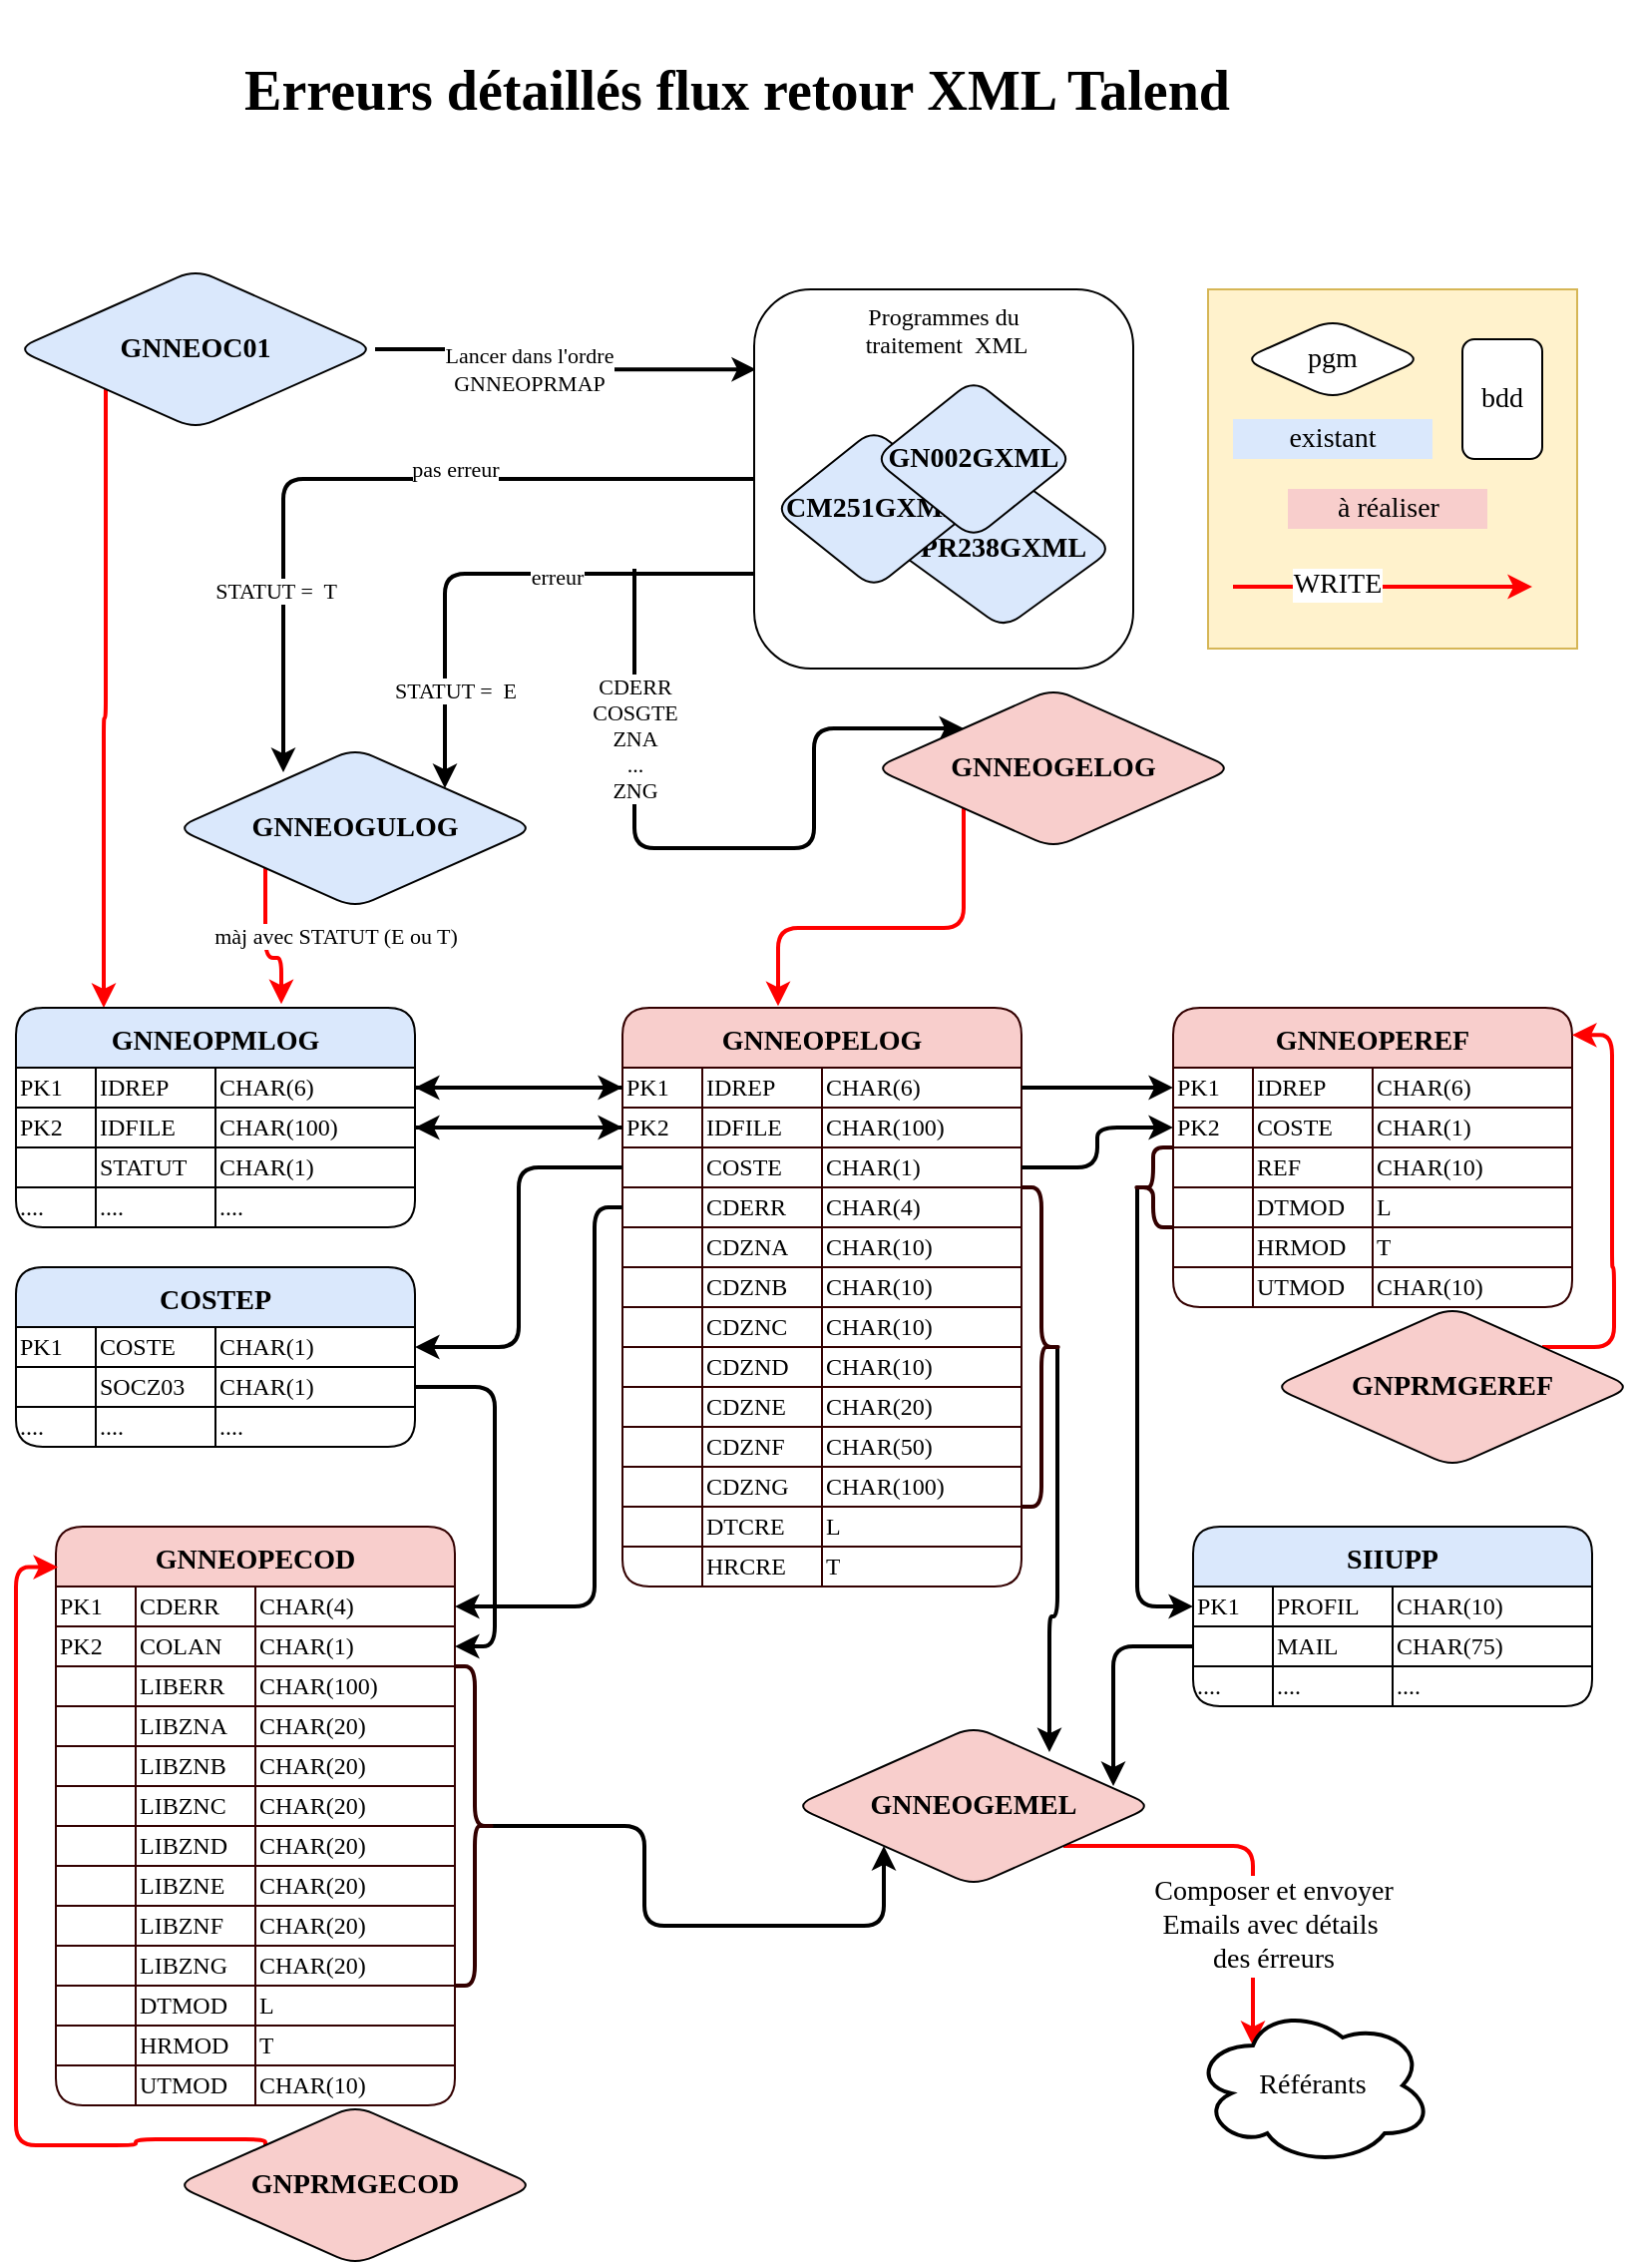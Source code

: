 <mxfile version="20.3.6" type="github">
  <diagram id="R2lEEEUBdFMjLlhIrx00" name="Page-1">
    <mxGraphModel dx="1421" dy="1941" grid="1" gridSize="10" guides="1" tooltips="1" connect="1" arrows="1" fold="1" page="1" pageScale="1" pageWidth="827" pageHeight="1169" math="0" shadow="0" extFonts="Permanent Marker^https://fonts.googleapis.com/css?family=Permanent+Marker">
      <root>
        <mxCell id="0" />
        <mxCell id="1" parent="0" />
        <mxCell id="Q_3XYaanB24GyefzYqrK-11" style="edgeStyle=orthogonalEdgeStyle;rounded=1;orthogonalLoop=1;jettySize=auto;html=1;exitX=1;exitY=0.5;exitDx=0;exitDy=0;entryX=0.005;entryY=0.211;entryDx=0;entryDy=0;entryPerimeter=0;strokeWidth=2;fontFamily=luxi mono;fontSource=https%3A%2F%2Ffonts.googleapis.com%2Fcss%3Ffamily%3Dluxi%2Bmono;" parent="1" source="01idJhSZlLRtghU_HD-t-403" target="Q_3XYaanB24GyefzYqrK-7" edge="1">
          <mxGeometry relative="1" as="geometry" />
        </mxCell>
        <mxCell id="Q_3XYaanB24GyefzYqrK-12" value="Lancer dans l&#39;ordre&lt;br&gt;GNNEOPRMAP" style="edgeLabel;html=1;align=center;verticalAlign=middle;resizable=0;points=[];fontFamily=luxi mono;fontSource=https%3A%2F%2Ffonts.googleapis.com%2Fcss%3Ffamily%3Dluxi%2Bmono;" parent="Q_3XYaanB24GyefzYqrK-11" vertex="1" connectable="0">
          <mxGeometry x="0.357" y="1" relative="1" as="geometry">
            <mxPoint x="-50" y="1" as="offset" />
          </mxGeometry>
        </mxCell>
        <mxCell id="Q_3XYaanB24GyefzYqrK-86" style="edgeStyle=orthogonalEdgeStyle;rounded=1;orthogonalLoop=1;jettySize=auto;html=1;exitX=0;exitY=1;exitDx=0;exitDy=0;entryX=0.22;entryY=0;entryDx=0;entryDy=0;entryPerimeter=0;strokeWidth=2;strokeColor=#FF0000;fontFamily=luxi mono;fontSource=https%3A%2F%2Ffonts.googleapis.com%2Fcss%3Ffamily%3Dluxi%2Bmono;" parent="1" source="01idJhSZlLRtghU_HD-t-403" target="Q_3XYaanB24GyefzYqrK-25" edge="1">
          <mxGeometry relative="1" as="geometry" />
        </mxCell>
        <mxCell id="01idJhSZlLRtghU_HD-t-403" value="GNNEOC01" style="rhombus;whiteSpace=wrap;html=1;rounded=1;shadow=0;sketch=0;strokeWidth=1;fillColor=#dae8fc;strokeColor=default;fontFamily=luxi mono;fontSize=14;startSize=30;fontStyle=1;fontSource=https%3A%2F%2Ffonts.googleapis.com%2Fcss%3Ffamily%3Dluxi%2Bmono;" parent="1" vertex="1">
          <mxGeometry x="9" y="-1017" width="180" height="80" as="geometry" />
        </mxCell>
        <mxCell id="Q_3XYaanB24GyefzYqrK-14" style="edgeStyle=orthogonalEdgeStyle;rounded=1;orthogonalLoop=1;jettySize=auto;html=1;exitX=0;exitY=0.5;exitDx=0;exitDy=0;entryX=0.3;entryY=0.15;entryDx=0;entryDy=0;entryPerimeter=0;strokeWidth=2;fontFamily=luxi mono;fontSource=https%3A%2F%2Ffonts.googleapis.com%2Fcss%3Ffamily%3Dluxi%2Bmono;" parent="1" source="Q_3XYaanB24GyefzYqrK-7" target="Q_3XYaanB24GyefzYqrK-13" edge="1">
          <mxGeometry relative="1" as="geometry">
            <Array as="points">
              <mxPoint x="143" y="-912" />
            </Array>
          </mxGeometry>
        </mxCell>
        <mxCell id="Q_3XYaanB24GyefzYqrK-15" value="pas erreur" style="edgeLabel;html=1;align=center;verticalAlign=middle;resizable=0;points=[];fontFamily=luxi mono;fontSource=https%3A%2F%2Ffonts.googleapis.com%2Fcss%3Ffamily%3Dluxi%2Bmono;" parent="Q_3XYaanB24GyefzYqrK-14" vertex="1" connectable="0">
          <mxGeometry x="0.249" y="-1" relative="1" as="geometry">
            <mxPoint x="87" y="-8" as="offset" />
          </mxGeometry>
        </mxCell>
        <mxCell id="Q_3XYaanB24GyefzYqrK-16" value="STATUT =&amp;nbsp; T" style="edgeLabel;html=1;align=center;verticalAlign=middle;resizable=0;points=[];fontFamily=luxi mono;fontSource=https%3A%2F%2Ffonts.googleapis.com%2Fcss%3Ffamily%3Dluxi%2Bmono;" parent="Q_3XYaanB24GyefzYqrK-14" vertex="1" connectable="0">
          <mxGeometry x="0.7" relative="1" as="geometry">
            <mxPoint x="-4" y="-34" as="offset" />
          </mxGeometry>
        </mxCell>
        <mxCell id="Q_3XYaanB24GyefzYqrK-17" style="edgeStyle=orthogonalEdgeStyle;rounded=1;orthogonalLoop=1;jettySize=auto;html=1;exitX=0;exitY=0.75;exitDx=0;exitDy=0;entryX=1;entryY=0;entryDx=0;entryDy=0;strokeWidth=2;fontFamily=luxi mono;fontSource=https%3A%2F%2Ffonts.googleapis.com%2Fcss%3Ffamily%3Dluxi%2Bmono;" parent="1" source="Q_3XYaanB24GyefzYqrK-7" target="Q_3XYaanB24GyefzYqrK-13" edge="1">
          <mxGeometry relative="1" as="geometry">
            <Array as="points">
              <mxPoint x="224" y="-864" />
            </Array>
          </mxGeometry>
        </mxCell>
        <mxCell id="Q_3XYaanB24GyefzYqrK-18" value="STATUT =&amp;nbsp; E" style="edgeLabel;html=1;align=center;verticalAlign=middle;resizable=0;points=[];fontFamily=luxi mono;fontSource=https%3A%2F%2Ffonts.googleapis.com%2Fcss%3Ffamily%3Dluxi%2Bmono;" parent="Q_3XYaanB24GyefzYqrK-17" vertex="1" connectable="0">
          <mxGeometry x="0.459" relative="1" as="geometry">
            <mxPoint x="5" y="22" as="offset" />
          </mxGeometry>
        </mxCell>
        <mxCell id="Q_3XYaanB24GyefzYqrK-19" value="erreur" style="edgeLabel;html=1;align=center;verticalAlign=middle;resizable=0;points=[];fontFamily=luxi mono;fontSource=https%3A%2F%2Ffonts.googleapis.com%2Fcss%3Ffamily%3Dluxi%2Bmono;" parent="Q_3XYaanB24GyefzYqrK-17" vertex="1" connectable="0">
          <mxGeometry x="-0.246" y="1" relative="1" as="geometry">
            <mxPoint as="offset" />
          </mxGeometry>
        </mxCell>
        <mxCell id="Q_3XYaanB24GyefzYqrK-7" value="Programmes du&lt;br&gt;&amp;nbsp;traitement&amp;nbsp; XML" style="whiteSpace=wrap;html=1;aspect=fixed;rounded=1;verticalAlign=top;fontFamily=luxi mono;fontSource=https%3A%2F%2Ffonts.googleapis.com%2Fcss%3Ffamily%3Dluxi%2Bmono;" parent="1" vertex="1">
          <mxGeometry x="379" y="-1007" width="190" height="190" as="geometry" />
        </mxCell>
        <mxCell id="Q_3XYaanB24GyefzYqrK-8" value="PR238GXML" style="rhombus;whiteSpace=wrap;html=1;rounded=1;fillColor=#dae8fc;strokeColor=default;fontFamily=luxi mono;fontSize=14;startSize=30;strokeWidth=1;sketch=0;shadow=0;fontStyle=1;fontSource=https%3A%2F%2Ffonts.googleapis.com%2Fcss%3Ffamily%3Dluxi%2Bmono;" parent="1" vertex="1">
          <mxGeometry x="449" y="-917" width="110" height="80" as="geometry" />
        </mxCell>
        <mxCell id="Q_3XYaanB24GyefzYqrK-9" value="CM251GXML" style="rhombus;whiteSpace=wrap;html=1;rounded=1;fillColor=#dae8fc;strokeColor=default;fontFamily=luxi mono;fontSize=14;startSize=30;strokeWidth=1;sketch=0;shadow=0;fontStyle=1;fontSource=https%3A%2F%2Ffonts.googleapis.com%2Fcss%3Ffamily%3Dluxi%2Bmono;" parent="1" vertex="1">
          <mxGeometry x="389" y="-937" width="100" height="80" as="geometry" />
        </mxCell>
        <mxCell id="Q_3XYaanB24GyefzYqrK-10" value="GN002GXML" style="rhombus;whiteSpace=wrap;html=1;rounded=1;fillColor=#dae8fc;strokeColor=default;fontFamily=luxi mono;fontSize=14;startSize=30;strokeWidth=1;sketch=0;shadow=0;fontStyle=1;fontSource=https%3A%2F%2Ffonts.googleapis.com%2Fcss%3Ffamily%3Dluxi%2Bmono;" parent="1" vertex="1">
          <mxGeometry x="439" y="-962" width="100" height="80" as="geometry" />
        </mxCell>
        <mxCell id="Q_3XYaanB24GyefzYqrK-101" style="edgeStyle=orthogonalEdgeStyle;rounded=1;orthogonalLoop=1;jettySize=auto;html=1;exitX=0;exitY=1;exitDx=0;exitDy=0;strokeColor=#FF0000;strokeWidth=2;entryX=0.665;entryY=-0.017;entryDx=0;entryDy=0;entryPerimeter=0;fontFamily=luxi mono;fontSource=https%3A%2F%2Ffonts.googleapis.com%2Fcss%3Ffamily%3Dluxi%2Bmono;" parent="1" source="Q_3XYaanB24GyefzYqrK-13" target="Q_3XYaanB24GyefzYqrK-25" edge="1">
          <mxGeometry relative="1" as="geometry">
            <mxPoint x="269" y="-667" as="targetPoint" />
          </mxGeometry>
        </mxCell>
        <mxCell id="Q_3XYaanB24GyefzYqrK-103" value="màj avec STATUT (E ou T)" style="edgeLabel;html=1;align=center;verticalAlign=middle;resizable=0;points=[];fontFamily=luxi mono;fontSource=https%3A%2F%2Ffonts.googleapis.com%2Fcss%3Ffamily%3Dluxi%2Bmono;" parent="Q_3XYaanB24GyefzYqrK-101" vertex="1" connectable="0">
          <mxGeometry x="-0.103" y="1" relative="1" as="geometry">
            <mxPoint x="34" as="offset" />
          </mxGeometry>
        </mxCell>
        <mxCell id="Q_3XYaanB24GyefzYqrK-13" value="GNNEOGULOG" style="rhombus;whiteSpace=wrap;html=1;rounded=1;shadow=0;sketch=0;strokeWidth=1;fillColor=#dae8fc;strokeColor=default;fontFamily=luxi mono;fontSize=14;startSize=30;fontStyle=1;fontSource=https%3A%2F%2Ffonts.googleapis.com%2Fcss%3Ffamily%3Dluxi%2Bmono;" parent="1" vertex="1">
          <mxGeometry x="89" y="-777" width="180" height="80" as="geometry" />
        </mxCell>
        <mxCell id="Q_3XYaanB24GyefzYqrK-20" style="edgeStyle=orthogonalEdgeStyle;rounded=1;orthogonalLoop=1;jettySize=auto;html=1;strokeWidth=2;fontFamily=luxi mono;fontSource=https%3A%2F%2Ffonts.googleapis.com%2Fcss%3Ffamily%3Dluxi%2Bmono;" parent="1" target="Q_3XYaanB24GyefzYqrK-23" edge="1">
          <mxGeometry relative="1" as="geometry">
            <mxPoint x="319" y="-867" as="sourcePoint" />
            <mxPoint x="429" y="-787" as="targetPoint" />
            <Array as="points">
              <mxPoint x="319" y="-727" />
              <mxPoint x="409" y="-727" />
              <mxPoint x="409" y="-787" />
            </Array>
          </mxGeometry>
        </mxCell>
        <mxCell id="Q_3XYaanB24GyefzYqrK-24" value="CDERR&lt;br&gt;COSGTE&lt;br&gt;ZNA&lt;br&gt;...&lt;br&gt;ZNG" style="edgeLabel;html=1;align=center;verticalAlign=middle;resizable=0;points=[];fontFamily=luxi mono;fontSource=https%3A%2F%2Ffonts.googleapis.com%2Fcss%3Ffamily%3Dluxi%2Bmono;" parent="Q_3XYaanB24GyefzYqrK-20" vertex="1" connectable="0">
          <mxGeometry x="-0.653" y="2" relative="1" as="geometry">
            <mxPoint x="-2" y="21" as="offset" />
          </mxGeometry>
        </mxCell>
        <mxCell id="Q_3XYaanB24GyefzYqrK-100" style="edgeStyle=orthogonalEdgeStyle;rounded=1;orthogonalLoop=1;jettySize=auto;html=1;exitX=0;exitY=1;exitDx=0;exitDy=0;strokeColor=#FF0000;strokeWidth=2;entryX=0.39;entryY=-0.003;entryDx=0;entryDy=0;fontFamily=luxi mono;entryPerimeter=0;fontSource=https%3A%2F%2Ffonts.googleapis.com%2Fcss%3Ffamily%3Dluxi%2Bmono;" parent="1" source="Q_3XYaanB24GyefzYqrK-23" target="Q_3XYaanB24GyefzYqrK-177" edge="1">
          <mxGeometry relative="1" as="geometry">
            <mxPoint x="359" y="-647" as="targetPoint" />
          </mxGeometry>
        </mxCell>
        <mxCell id="Q_3XYaanB24GyefzYqrK-23" value="GNNEOGELOG" style="rhombus;whiteSpace=wrap;html=1;rounded=1;shadow=0;sketch=0;strokeWidth=1;fillColor=#f8cecc;strokeColor=#000000;fontFamily=luxi mono;fontSize=14;startSize=30;fontStyle=1;fontSource=https%3A%2F%2Ffonts.googleapis.com%2Fcss%3Ffamily%3Dluxi%2Bmono;" parent="1" vertex="1">
          <mxGeometry x="439" y="-807" width="180" height="80" as="geometry" />
        </mxCell>
        <mxCell id="Q_3XYaanB24GyefzYqrK-25" value="GNNEOPMLOG" style="shape=table;startSize=30;container=1;collapsible=0;childLayout=tableLayout;rounded=1;fillColor=#dae8fc;strokeColor=default;strokeWidth=1;perimeterSpacing=0;swimlaneLine=1;sketch=0;shadow=0;fontFamily=luxi mono;fontSize=14;fontStyle=1;fontSource=https%3A%2F%2Ffonts.googleapis.com%2Fcss%3Ffamily%3Dluxi%2Bmono;" parent="1" vertex="1">
          <mxGeometry x="9" y="-647" width="200" height="110" as="geometry" />
        </mxCell>
        <mxCell id="Q_3XYaanB24GyefzYqrK-55" style="shape=tableRow;horizontal=0;startSize=0;swimlaneHead=0;swimlaneBody=0;top=0;left=0;bottom=0;right=0;collapsible=0;dropTarget=0;fillColor=none;points=[[0,0.5],[1,0.5]];portConstraint=eastwest;align=left;fontFamily=luxi mono;fontSource=https%3A%2F%2Ffonts.googleapis.com%2Fcss%3Ffamily%3Dluxi%2Bmono;" parent="Q_3XYaanB24GyefzYqrK-25" vertex="1">
          <mxGeometry y="30" width="200" height="20" as="geometry" />
        </mxCell>
        <mxCell id="Q_3XYaanB24GyefzYqrK-56" value="PK1" style="shape=partialRectangle;html=1;whiteSpace=wrap;connectable=0;overflow=hidden;fillColor=none;top=0;left=0;bottom=0;right=0;pointerEvents=1;align=left;fontFamily=luxi mono;fontSource=https%3A%2F%2Ffonts.googleapis.com%2Fcss%3Ffamily%3Dluxi%2Bmono;" parent="Q_3XYaanB24GyefzYqrK-55" vertex="1">
          <mxGeometry width="40" height="20" as="geometry">
            <mxRectangle width="40" height="20" as="alternateBounds" />
          </mxGeometry>
        </mxCell>
        <mxCell id="Q_3XYaanB24GyefzYqrK-57" value="IDREP" style="shape=partialRectangle;html=1;whiteSpace=wrap;connectable=0;overflow=hidden;fillColor=none;top=0;left=0;bottom=0;right=0;pointerEvents=1;align=left;fontFamily=luxi mono;fontSource=https%3A%2F%2Ffonts.googleapis.com%2Fcss%3Ffamily%3Dluxi%2Bmono;" parent="Q_3XYaanB24GyefzYqrK-55" vertex="1">
          <mxGeometry x="40" width="60" height="20" as="geometry">
            <mxRectangle width="60" height="20" as="alternateBounds" />
          </mxGeometry>
        </mxCell>
        <mxCell id="Q_3XYaanB24GyefzYqrK-58" value="CHAR(6)" style="shape=partialRectangle;html=1;whiteSpace=wrap;connectable=0;overflow=hidden;fillColor=none;top=0;left=0;bottom=0;right=0;pointerEvents=1;align=left;fontFamily=luxi mono;fontSource=https%3A%2F%2Ffonts.googleapis.com%2Fcss%3Ffamily%3Dluxi%2Bmono;" parent="Q_3XYaanB24GyefzYqrK-55" vertex="1">
          <mxGeometry x="100" width="100" height="20" as="geometry">
            <mxRectangle width="100" height="20" as="alternateBounds" />
          </mxGeometry>
        </mxCell>
        <mxCell id="Q_3XYaanB24GyefzYqrK-150" style="shape=tableRow;horizontal=0;startSize=0;swimlaneHead=0;swimlaneBody=0;top=0;left=0;bottom=0;right=0;collapsible=0;dropTarget=0;fillColor=none;points=[[0,0.5],[1,0.5]];portConstraint=eastwest;align=left;fontFamily=luxi mono;fontSource=https%3A%2F%2Ffonts.googleapis.com%2Fcss%3Ffamily%3Dluxi%2Bmono;" parent="Q_3XYaanB24GyefzYqrK-25" vertex="1">
          <mxGeometry y="50" width="200" height="20" as="geometry" />
        </mxCell>
        <mxCell id="Q_3XYaanB24GyefzYqrK-151" value="PK2" style="shape=partialRectangle;html=1;whiteSpace=wrap;connectable=0;overflow=hidden;fillColor=none;top=0;left=0;bottom=0;right=0;pointerEvents=1;align=left;fontFamily=luxi mono;fontSource=https%3A%2F%2Ffonts.googleapis.com%2Fcss%3Ffamily%3Dluxi%2Bmono;" parent="Q_3XYaanB24GyefzYqrK-150" vertex="1">
          <mxGeometry width="40" height="20" as="geometry">
            <mxRectangle width="40" height="20" as="alternateBounds" />
          </mxGeometry>
        </mxCell>
        <mxCell id="Q_3XYaanB24GyefzYqrK-152" value="IDFILE" style="shape=partialRectangle;html=1;whiteSpace=wrap;connectable=0;overflow=hidden;fillColor=none;top=0;left=0;bottom=0;right=0;pointerEvents=1;align=left;fontFamily=luxi mono;fontSource=https%3A%2F%2Ffonts.googleapis.com%2Fcss%3Ffamily%3Dluxi%2Bmono;" parent="Q_3XYaanB24GyefzYqrK-150" vertex="1">
          <mxGeometry x="40" width="60" height="20" as="geometry">
            <mxRectangle width="60" height="20" as="alternateBounds" />
          </mxGeometry>
        </mxCell>
        <mxCell id="Q_3XYaanB24GyefzYqrK-153" value="CHAR(100)" style="shape=partialRectangle;html=1;whiteSpace=wrap;connectable=0;overflow=hidden;fillColor=none;top=0;left=0;bottom=0;right=0;pointerEvents=1;align=left;fontFamily=luxi mono;fontSource=https%3A%2F%2Ffonts.googleapis.com%2Fcss%3Ffamily%3Dluxi%2Bmono;" parent="Q_3XYaanB24GyefzYqrK-150" vertex="1">
          <mxGeometry x="100" width="100" height="20" as="geometry">
            <mxRectangle width="100" height="20" as="alternateBounds" />
          </mxGeometry>
        </mxCell>
        <mxCell id="Q_3XYaanB24GyefzYqrK-154" style="shape=tableRow;horizontal=0;startSize=0;swimlaneHead=0;swimlaneBody=0;top=0;left=0;bottom=0;right=0;collapsible=0;dropTarget=0;fillColor=none;points=[[0,0.5],[1,0.5]];portConstraint=eastwest;align=left;fontFamily=luxi mono;fontSource=https%3A%2F%2Ffonts.googleapis.com%2Fcss%3Ffamily%3Dluxi%2Bmono;" parent="Q_3XYaanB24GyefzYqrK-25" vertex="1">
          <mxGeometry y="70" width="200" height="20" as="geometry" />
        </mxCell>
        <mxCell id="Q_3XYaanB24GyefzYqrK-155" style="shape=partialRectangle;html=1;whiteSpace=wrap;connectable=0;overflow=hidden;fillColor=none;top=0;left=0;bottom=0;right=0;pointerEvents=1;align=left;fontFamily=luxi mono;fontSource=https%3A%2F%2Ffonts.googleapis.com%2Fcss%3Ffamily%3Dluxi%2Bmono;" parent="Q_3XYaanB24GyefzYqrK-154" vertex="1">
          <mxGeometry width="40" height="20" as="geometry">
            <mxRectangle width="40" height="20" as="alternateBounds" />
          </mxGeometry>
        </mxCell>
        <mxCell id="Q_3XYaanB24GyefzYqrK-156" value="STATUT" style="shape=partialRectangle;html=1;whiteSpace=wrap;connectable=0;overflow=hidden;fillColor=none;top=0;left=0;bottom=0;right=0;pointerEvents=1;align=left;fontFamily=luxi mono;fontSource=https%3A%2F%2Ffonts.googleapis.com%2Fcss%3Ffamily%3Dluxi%2Bmono;" parent="Q_3XYaanB24GyefzYqrK-154" vertex="1">
          <mxGeometry x="40" width="60" height="20" as="geometry">
            <mxRectangle width="60" height="20" as="alternateBounds" />
          </mxGeometry>
        </mxCell>
        <mxCell id="Q_3XYaanB24GyefzYqrK-157" value="CHAR(1)" style="shape=partialRectangle;html=1;whiteSpace=wrap;connectable=0;overflow=hidden;fillColor=none;top=0;left=0;bottom=0;right=0;pointerEvents=1;align=left;fontFamily=luxi mono;fontSource=https%3A%2F%2Ffonts.googleapis.com%2Fcss%3Ffamily%3Dluxi%2Bmono;" parent="Q_3XYaanB24GyefzYqrK-154" vertex="1">
          <mxGeometry x="100" width="100" height="20" as="geometry">
            <mxRectangle width="100" height="20" as="alternateBounds" />
          </mxGeometry>
        </mxCell>
        <mxCell id="Q_3XYaanB24GyefzYqrK-158" style="shape=tableRow;horizontal=0;startSize=0;swimlaneHead=0;swimlaneBody=0;top=0;left=0;bottom=0;right=0;collapsible=0;dropTarget=0;fillColor=none;points=[[0,0.5],[1,0.5]];portConstraint=eastwest;align=left;fontFamily=luxi mono;fontSource=https%3A%2F%2Ffonts.googleapis.com%2Fcss%3Ffamily%3Dluxi%2Bmono;" parent="Q_3XYaanB24GyefzYqrK-25" vertex="1">
          <mxGeometry y="90" width="200" height="20" as="geometry" />
        </mxCell>
        <mxCell id="Q_3XYaanB24GyefzYqrK-159" value="...." style="shape=partialRectangle;html=1;whiteSpace=wrap;connectable=0;overflow=hidden;fillColor=none;top=0;left=0;bottom=0;right=0;pointerEvents=1;align=left;fontFamily=luxi mono;fontSource=https%3A%2F%2Ffonts.googleapis.com%2Fcss%3Ffamily%3Dluxi%2Bmono;" parent="Q_3XYaanB24GyefzYqrK-158" vertex="1">
          <mxGeometry width="40" height="20" as="geometry">
            <mxRectangle width="40" height="20" as="alternateBounds" />
          </mxGeometry>
        </mxCell>
        <mxCell id="Q_3XYaanB24GyefzYqrK-160" value="...." style="shape=partialRectangle;html=1;whiteSpace=wrap;connectable=0;overflow=hidden;fillColor=none;top=0;left=0;bottom=0;right=0;pointerEvents=1;align=left;fontFamily=luxi mono;fontSource=https%3A%2F%2Ffonts.googleapis.com%2Fcss%3Ffamily%3Dluxi%2Bmono;" parent="Q_3XYaanB24GyefzYqrK-158" vertex="1">
          <mxGeometry x="40" width="60" height="20" as="geometry">
            <mxRectangle width="60" height="20" as="alternateBounds" />
          </mxGeometry>
        </mxCell>
        <mxCell id="Q_3XYaanB24GyefzYqrK-161" value="...." style="shape=partialRectangle;html=1;whiteSpace=wrap;connectable=0;overflow=hidden;fillColor=none;top=0;left=0;bottom=0;right=0;pointerEvents=1;align=left;fontFamily=luxi mono;fontSource=https%3A%2F%2Ffonts.googleapis.com%2Fcss%3Ffamily%3Dluxi%2Bmono;" parent="Q_3XYaanB24GyefzYqrK-158" vertex="1">
          <mxGeometry x="100" width="100" height="20" as="geometry">
            <mxRectangle width="100" height="20" as="alternateBounds" />
          </mxGeometry>
        </mxCell>
        <mxCell id="Q_3XYaanB24GyefzYqrK-177" value="GNNEOPELOG" style="shape=table;startSize=30;container=1;collapsible=0;childLayout=tableLayout;rounded=1;fillColor=#f8cecc;strokeColor=#330000;strokeWidth=1;perimeterSpacing=0;swimlaneLine=1;sketch=0;shadow=0;fontFamily=luxi mono;fontSize=14;fontStyle=1;fontSource=https%3A%2F%2Ffonts.googleapis.com%2Fcss%3Ffamily%3Dluxi%2Bmono;" parent="1" vertex="1">
          <mxGeometry x="313" y="-647" width="200" height="290" as="geometry" />
        </mxCell>
        <mxCell id="Q_3XYaanB24GyefzYqrK-178" style="shape=tableRow;horizontal=0;startSize=0;swimlaneHead=0;swimlaneBody=0;top=0;left=0;bottom=0;right=0;collapsible=0;dropTarget=0;fillColor=none;points=[[0,0.5],[1,0.5]];portConstraint=eastwest;align=left;fontFamily=luxi mono;fontSource=https%3A%2F%2Ffonts.googleapis.com%2Fcss%3Ffamily%3Dluxi%2Bmono;" parent="Q_3XYaanB24GyefzYqrK-177" vertex="1">
          <mxGeometry y="30" width="200" height="20" as="geometry" />
        </mxCell>
        <mxCell id="Q_3XYaanB24GyefzYqrK-179" value="PK1" style="shape=partialRectangle;html=1;whiteSpace=wrap;connectable=0;overflow=hidden;fillColor=none;top=0;left=0;bottom=0;right=0;pointerEvents=1;align=left;fontFamily=luxi mono;fontSource=https%3A%2F%2Ffonts.googleapis.com%2Fcss%3Ffamily%3Dluxi%2Bmono;" parent="Q_3XYaanB24GyefzYqrK-178" vertex="1">
          <mxGeometry width="40" height="20" as="geometry">
            <mxRectangle width="40" height="20" as="alternateBounds" />
          </mxGeometry>
        </mxCell>
        <mxCell id="Q_3XYaanB24GyefzYqrK-180" value="IDREP" style="shape=partialRectangle;html=1;whiteSpace=wrap;connectable=0;overflow=hidden;fillColor=none;top=0;left=0;bottom=0;right=0;pointerEvents=1;align=left;fontFamily=luxi mono;fontSource=https%3A%2F%2Ffonts.googleapis.com%2Fcss%3Ffamily%3Dluxi%2Bmono;" parent="Q_3XYaanB24GyefzYqrK-178" vertex="1">
          <mxGeometry x="40" width="60" height="20" as="geometry">
            <mxRectangle width="60" height="20" as="alternateBounds" />
          </mxGeometry>
        </mxCell>
        <mxCell id="Q_3XYaanB24GyefzYqrK-181" value="CHAR(6)" style="shape=partialRectangle;html=1;whiteSpace=wrap;connectable=0;overflow=hidden;fillColor=none;top=0;left=0;bottom=0;right=0;pointerEvents=1;align=left;fontFamily=luxi mono;fontSource=https%3A%2F%2Ffonts.googleapis.com%2Fcss%3Ffamily%3Dluxi%2Bmono;" parent="Q_3XYaanB24GyefzYqrK-178" vertex="1">
          <mxGeometry x="100" width="100" height="20" as="geometry">
            <mxRectangle width="100" height="20" as="alternateBounds" />
          </mxGeometry>
        </mxCell>
        <mxCell id="Q_3XYaanB24GyefzYqrK-182" style="shape=tableRow;horizontal=0;startSize=0;swimlaneHead=0;swimlaneBody=0;top=0;left=0;bottom=0;right=0;collapsible=0;dropTarget=0;fillColor=none;points=[[0,0.5],[1,0.5]];portConstraint=eastwest;align=left;fontFamily=luxi mono;fontSource=https%3A%2F%2Ffonts.googleapis.com%2Fcss%3Ffamily%3Dluxi%2Bmono;" parent="Q_3XYaanB24GyefzYqrK-177" vertex="1">
          <mxGeometry y="50" width="200" height="20" as="geometry" />
        </mxCell>
        <mxCell id="Q_3XYaanB24GyefzYqrK-183" value="PK2" style="shape=partialRectangle;html=1;whiteSpace=wrap;connectable=0;overflow=hidden;fillColor=none;top=0;left=0;bottom=0;right=0;pointerEvents=1;align=left;fontFamily=luxi mono;fontSource=https%3A%2F%2Ffonts.googleapis.com%2Fcss%3Ffamily%3Dluxi%2Bmono;" parent="Q_3XYaanB24GyefzYqrK-182" vertex="1">
          <mxGeometry width="40" height="20" as="geometry">
            <mxRectangle width="40" height="20" as="alternateBounds" />
          </mxGeometry>
        </mxCell>
        <mxCell id="Q_3XYaanB24GyefzYqrK-184" value="IDFILE" style="shape=partialRectangle;html=1;whiteSpace=wrap;connectable=0;overflow=hidden;fillColor=none;top=0;left=0;bottom=0;right=0;pointerEvents=1;align=left;fontFamily=luxi mono;fontSource=https%3A%2F%2Ffonts.googleapis.com%2Fcss%3Ffamily%3Dluxi%2Bmono;" parent="Q_3XYaanB24GyefzYqrK-182" vertex="1">
          <mxGeometry x="40" width="60" height="20" as="geometry">
            <mxRectangle width="60" height="20" as="alternateBounds" />
          </mxGeometry>
        </mxCell>
        <mxCell id="Q_3XYaanB24GyefzYqrK-185" value="CHAR(100)" style="shape=partialRectangle;html=1;whiteSpace=wrap;connectable=0;overflow=hidden;fillColor=none;top=0;left=0;bottom=0;right=0;pointerEvents=1;align=left;fontFamily=luxi mono;fontSource=https%3A%2F%2Ffonts.googleapis.com%2Fcss%3Ffamily%3Dluxi%2Bmono;" parent="Q_3XYaanB24GyefzYqrK-182" vertex="1">
          <mxGeometry x="100" width="100" height="20" as="geometry">
            <mxRectangle width="100" height="20" as="alternateBounds" />
          </mxGeometry>
        </mxCell>
        <mxCell id="Q_3XYaanB24GyefzYqrK-194" style="shape=tableRow;horizontal=0;startSize=0;swimlaneHead=0;swimlaneBody=0;top=0;left=0;bottom=0;right=0;collapsible=0;dropTarget=0;fillColor=none;points=[[0,0.5],[1,0.5]];portConstraint=eastwest;align=left;fontFamily=luxi mono;fontSource=https%3A%2F%2Ffonts.googleapis.com%2Fcss%3Ffamily%3Dluxi%2Bmono;" parent="Q_3XYaanB24GyefzYqrK-177" vertex="1">
          <mxGeometry y="70" width="200" height="20" as="geometry" />
        </mxCell>
        <mxCell id="Q_3XYaanB24GyefzYqrK-195" style="shape=partialRectangle;html=1;whiteSpace=wrap;connectable=0;overflow=hidden;fillColor=none;top=0;left=0;bottom=0;right=0;pointerEvents=1;align=left;fontFamily=luxi mono;fontSource=https%3A%2F%2Ffonts.googleapis.com%2Fcss%3Ffamily%3Dluxi%2Bmono;" parent="Q_3XYaanB24GyefzYqrK-194" vertex="1">
          <mxGeometry width="40" height="20" as="geometry">
            <mxRectangle width="40" height="20" as="alternateBounds" />
          </mxGeometry>
        </mxCell>
        <mxCell id="Q_3XYaanB24GyefzYqrK-196" value="COSTE" style="shape=partialRectangle;html=1;whiteSpace=wrap;connectable=0;overflow=hidden;fillColor=none;top=0;left=0;bottom=0;right=0;pointerEvents=1;align=left;fontFamily=luxi mono;fontSource=https%3A%2F%2Ffonts.googleapis.com%2Fcss%3Ffamily%3Dluxi%2Bmono;" parent="Q_3XYaanB24GyefzYqrK-194" vertex="1">
          <mxGeometry x="40" width="60" height="20" as="geometry">
            <mxRectangle width="60" height="20" as="alternateBounds" />
          </mxGeometry>
        </mxCell>
        <mxCell id="Q_3XYaanB24GyefzYqrK-197" value="CHAR(1)" style="shape=partialRectangle;html=1;whiteSpace=wrap;connectable=0;overflow=hidden;fillColor=none;top=0;left=0;bottom=0;right=0;pointerEvents=1;align=left;fontFamily=luxi mono;fontSource=https%3A%2F%2Ffonts.googleapis.com%2Fcss%3Ffamily%3Dluxi%2Bmono;" parent="Q_3XYaanB24GyefzYqrK-194" vertex="1">
          <mxGeometry x="100" width="100" height="20" as="geometry">
            <mxRectangle width="100" height="20" as="alternateBounds" />
          </mxGeometry>
        </mxCell>
        <mxCell id="Q_3XYaanB24GyefzYqrK-198" style="shape=tableRow;horizontal=0;startSize=0;swimlaneHead=0;swimlaneBody=0;top=0;left=0;bottom=0;right=0;collapsible=0;dropTarget=0;fillColor=none;points=[[0,0.5],[1,0.5]];portConstraint=eastwest;align=left;fontFamily=luxi mono;fontSource=https%3A%2F%2Ffonts.googleapis.com%2Fcss%3Ffamily%3Dluxi%2Bmono;" parent="Q_3XYaanB24GyefzYqrK-177" vertex="1">
          <mxGeometry y="90" width="200" height="20" as="geometry" />
        </mxCell>
        <mxCell id="Q_3XYaanB24GyefzYqrK-199" style="shape=partialRectangle;html=1;whiteSpace=wrap;connectable=0;overflow=hidden;fillColor=none;top=0;left=0;bottom=0;right=0;pointerEvents=1;align=left;fontFamily=luxi mono;fontSource=https%3A%2F%2Ffonts.googleapis.com%2Fcss%3Ffamily%3Dluxi%2Bmono;" parent="Q_3XYaanB24GyefzYqrK-198" vertex="1">
          <mxGeometry width="40" height="20" as="geometry">
            <mxRectangle width="40" height="20" as="alternateBounds" />
          </mxGeometry>
        </mxCell>
        <mxCell id="Q_3XYaanB24GyefzYqrK-200" value="CDERR" style="shape=partialRectangle;html=1;whiteSpace=wrap;connectable=0;overflow=hidden;fillColor=none;top=0;left=0;bottom=0;right=0;pointerEvents=1;align=left;fontFamily=luxi mono;fontSource=https%3A%2F%2Ffonts.googleapis.com%2Fcss%3Ffamily%3Dluxi%2Bmono;" parent="Q_3XYaanB24GyefzYqrK-198" vertex="1">
          <mxGeometry x="40" width="60" height="20" as="geometry">
            <mxRectangle width="60" height="20" as="alternateBounds" />
          </mxGeometry>
        </mxCell>
        <mxCell id="Q_3XYaanB24GyefzYqrK-201" value="CHAR(4)" style="shape=partialRectangle;html=1;whiteSpace=wrap;connectable=0;overflow=hidden;fillColor=none;top=0;left=0;bottom=0;right=0;pointerEvents=1;align=left;fontFamily=luxi mono;fontSource=https%3A%2F%2Ffonts.googleapis.com%2Fcss%3Ffamily%3Dluxi%2Bmono;" parent="Q_3XYaanB24GyefzYqrK-198" vertex="1">
          <mxGeometry x="100" width="100" height="20" as="geometry">
            <mxRectangle width="100" height="20" as="alternateBounds" />
          </mxGeometry>
        </mxCell>
        <mxCell id="Q_3XYaanB24GyefzYqrK-202" style="shape=tableRow;horizontal=0;startSize=0;swimlaneHead=0;swimlaneBody=0;top=0;left=0;bottom=0;right=0;collapsible=0;dropTarget=0;fillColor=none;points=[[0,0.5],[1,0.5]];portConstraint=eastwest;align=left;fontFamily=luxi mono;fontSource=https%3A%2F%2Ffonts.googleapis.com%2Fcss%3Ffamily%3Dluxi%2Bmono;" parent="Q_3XYaanB24GyefzYqrK-177" vertex="1">
          <mxGeometry y="110" width="200" height="20" as="geometry" />
        </mxCell>
        <mxCell id="Q_3XYaanB24GyefzYqrK-203" style="shape=partialRectangle;html=1;whiteSpace=wrap;connectable=0;overflow=hidden;fillColor=none;top=0;left=0;bottom=0;right=0;pointerEvents=1;align=left;fontFamily=luxi mono;fontSource=https%3A%2F%2Ffonts.googleapis.com%2Fcss%3Ffamily%3Dluxi%2Bmono;" parent="Q_3XYaanB24GyefzYqrK-202" vertex="1">
          <mxGeometry width="40" height="20" as="geometry">
            <mxRectangle width="40" height="20" as="alternateBounds" />
          </mxGeometry>
        </mxCell>
        <mxCell id="Q_3XYaanB24GyefzYqrK-204" value="CDZNA" style="shape=partialRectangle;html=1;whiteSpace=wrap;connectable=0;overflow=hidden;fillColor=none;top=0;left=0;bottom=0;right=0;pointerEvents=1;align=left;fontFamily=luxi mono;fontSource=https%3A%2F%2Ffonts.googleapis.com%2Fcss%3Ffamily%3Dluxi%2Bmono;" parent="Q_3XYaanB24GyefzYqrK-202" vertex="1">
          <mxGeometry x="40" width="60" height="20" as="geometry">
            <mxRectangle width="60" height="20" as="alternateBounds" />
          </mxGeometry>
        </mxCell>
        <mxCell id="Q_3XYaanB24GyefzYqrK-205" value="CHAR(10)" style="shape=partialRectangle;html=1;whiteSpace=wrap;connectable=0;overflow=hidden;fillColor=none;top=0;left=0;bottom=0;right=0;pointerEvents=1;align=left;fontFamily=luxi mono;fontSource=https%3A%2F%2Ffonts.googleapis.com%2Fcss%3Ffamily%3Dluxi%2Bmono;" parent="Q_3XYaanB24GyefzYqrK-202" vertex="1">
          <mxGeometry x="100" width="100" height="20" as="geometry">
            <mxRectangle width="100" height="20" as="alternateBounds" />
          </mxGeometry>
        </mxCell>
        <mxCell id="Q_3XYaanB24GyefzYqrK-206" style="shape=tableRow;horizontal=0;startSize=0;swimlaneHead=0;swimlaneBody=0;top=0;left=0;bottom=0;right=0;collapsible=0;dropTarget=0;fillColor=none;points=[[0,0.5],[1,0.5]];portConstraint=eastwest;align=left;fontFamily=luxi mono;fontSource=https%3A%2F%2Ffonts.googleapis.com%2Fcss%3Ffamily%3Dluxi%2Bmono;" parent="Q_3XYaanB24GyefzYqrK-177" vertex="1">
          <mxGeometry y="130" width="200" height="20" as="geometry" />
        </mxCell>
        <mxCell id="Q_3XYaanB24GyefzYqrK-207" style="shape=partialRectangle;html=1;whiteSpace=wrap;connectable=0;overflow=hidden;fillColor=none;top=0;left=0;bottom=0;right=0;pointerEvents=1;align=left;fontFamily=luxi mono;fontSource=https%3A%2F%2Ffonts.googleapis.com%2Fcss%3Ffamily%3Dluxi%2Bmono;" parent="Q_3XYaanB24GyefzYqrK-206" vertex="1">
          <mxGeometry width="40" height="20" as="geometry">
            <mxRectangle width="40" height="20" as="alternateBounds" />
          </mxGeometry>
        </mxCell>
        <mxCell id="Q_3XYaanB24GyefzYqrK-208" value="CDZNB" style="shape=partialRectangle;html=1;whiteSpace=wrap;connectable=0;overflow=hidden;fillColor=none;top=0;left=0;bottom=0;right=0;pointerEvents=1;align=left;fontFamily=luxi mono;fontSource=https%3A%2F%2Ffonts.googleapis.com%2Fcss%3Ffamily%3Dluxi%2Bmono;" parent="Q_3XYaanB24GyefzYqrK-206" vertex="1">
          <mxGeometry x="40" width="60" height="20" as="geometry">
            <mxRectangle width="60" height="20" as="alternateBounds" />
          </mxGeometry>
        </mxCell>
        <mxCell id="Q_3XYaanB24GyefzYqrK-209" value="CHAR(10)" style="shape=partialRectangle;html=1;whiteSpace=wrap;connectable=0;overflow=hidden;fillColor=none;top=0;left=0;bottom=0;right=0;pointerEvents=1;align=left;fontFamily=luxi mono;fontSource=https%3A%2F%2Ffonts.googleapis.com%2Fcss%3Ffamily%3Dluxi%2Bmono;" parent="Q_3XYaanB24GyefzYqrK-206" vertex="1">
          <mxGeometry x="100" width="100" height="20" as="geometry">
            <mxRectangle width="100" height="20" as="alternateBounds" />
          </mxGeometry>
        </mxCell>
        <mxCell id="Q_3XYaanB24GyefzYqrK-210" style="shape=tableRow;horizontal=0;startSize=0;swimlaneHead=0;swimlaneBody=0;top=0;left=0;bottom=0;right=0;collapsible=0;dropTarget=0;fillColor=none;points=[[0,0.5],[1,0.5]];portConstraint=eastwest;align=left;fontFamily=luxi mono;fontSource=https%3A%2F%2Ffonts.googleapis.com%2Fcss%3Ffamily%3Dluxi%2Bmono;" parent="Q_3XYaanB24GyefzYqrK-177" vertex="1">
          <mxGeometry y="150" width="200" height="20" as="geometry" />
        </mxCell>
        <mxCell id="Q_3XYaanB24GyefzYqrK-211" value="&lt;span style=&quot;white-space: pre;&quot;&gt;	&lt;/span&gt;" style="shape=partialRectangle;html=1;whiteSpace=wrap;connectable=0;overflow=hidden;fillColor=none;top=0;left=0;bottom=0;right=0;pointerEvents=1;align=left;fontFamily=luxi mono;fontSource=https%3A%2F%2Ffonts.googleapis.com%2Fcss%3Ffamily%3Dluxi%2Bmono;" parent="Q_3XYaanB24GyefzYqrK-210" vertex="1">
          <mxGeometry width="40" height="20" as="geometry">
            <mxRectangle width="40" height="20" as="alternateBounds" />
          </mxGeometry>
        </mxCell>
        <mxCell id="Q_3XYaanB24GyefzYqrK-212" value="CDZNC" style="shape=partialRectangle;html=1;whiteSpace=wrap;connectable=0;overflow=hidden;fillColor=none;top=0;left=0;bottom=0;right=0;pointerEvents=1;align=left;fontFamily=luxi mono;fontSource=https%3A%2F%2Ffonts.googleapis.com%2Fcss%3Ffamily%3Dluxi%2Bmono;" parent="Q_3XYaanB24GyefzYqrK-210" vertex="1">
          <mxGeometry x="40" width="60" height="20" as="geometry">
            <mxRectangle width="60" height="20" as="alternateBounds" />
          </mxGeometry>
        </mxCell>
        <mxCell id="Q_3XYaanB24GyefzYqrK-213" value="CHAR(10)" style="shape=partialRectangle;html=1;whiteSpace=wrap;connectable=0;overflow=hidden;fillColor=none;top=0;left=0;bottom=0;right=0;pointerEvents=1;align=left;fontFamily=luxi mono;fontSource=https%3A%2F%2Ffonts.googleapis.com%2Fcss%3Ffamily%3Dluxi%2Bmono;" parent="Q_3XYaanB24GyefzYqrK-210" vertex="1">
          <mxGeometry x="100" width="100" height="20" as="geometry">
            <mxRectangle width="100" height="20" as="alternateBounds" />
          </mxGeometry>
        </mxCell>
        <mxCell id="Q_3XYaanB24GyefzYqrK-214" style="shape=tableRow;horizontal=0;startSize=0;swimlaneHead=0;swimlaneBody=0;top=0;left=0;bottom=0;right=0;collapsible=0;dropTarget=0;fillColor=none;points=[[0,0.5],[1,0.5]];portConstraint=eastwest;align=left;fontFamily=luxi mono;fontSource=https%3A%2F%2Ffonts.googleapis.com%2Fcss%3Ffamily%3Dluxi%2Bmono;" parent="Q_3XYaanB24GyefzYqrK-177" vertex="1">
          <mxGeometry y="170" width="200" height="20" as="geometry" />
        </mxCell>
        <mxCell id="Q_3XYaanB24GyefzYqrK-215" style="shape=partialRectangle;html=1;whiteSpace=wrap;connectable=0;overflow=hidden;fillColor=none;top=0;left=0;bottom=0;right=0;pointerEvents=1;align=left;fontFamily=luxi mono;fontSource=https%3A%2F%2Ffonts.googleapis.com%2Fcss%3Ffamily%3Dluxi%2Bmono;" parent="Q_3XYaanB24GyefzYqrK-214" vertex="1">
          <mxGeometry width="40" height="20" as="geometry">
            <mxRectangle width="40" height="20" as="alternateBounds" />
          </mxGeometry>
        </mxCell>
        <mxCell id="Q_3XYaanB24GyefzYqrK-216" value="CDZND" style="shape=partialRectangle;html=1;whiteSpace=wrap;connectable=0;overflow=hidden;fillColor=none;top=0;left=0;bottom=0;right=0;pointerEvents=1;align=left;fontFamily=luxi mono;fontSource=https%3A%2F%2Ffonts.googleapis.com%2Fcss%3Ffamily%3Dluxi%2Bmono;" parent="Q_3XYaanB24GyefzYqrK-214" vertex="1">
          <mxGeometry x="40" width="60" height="20" as="geometry">
            <mxRectangle width="60" height="20" as="alternateBounds" />
          </mxGeometry>
        </mxCell>
        <mxCell id="Q_3XYaanB24GyefzYqrK-217" value="CHAR(10)" style="shape=partialRectangle;html=1;whiteSpace=wrap;connectable=0;overflow=hidden;fillColor=none;top=0;left=0;bottom=0;right=0;pointerEvents=1;align=left;fontFamily=luxi mono;fontSource=https%3A%2F%2Ffonts.googleapis.com%2Fcss%3Ffamily%3Dluxi%2Bmono;" parent="Q_3XYaanB24GyefzYqrK-214" vertex="1">
          <mxGeometry x="100" width="100" height="20" as="geometry">
            <mxRectangle width="100" height="20" as="alternateBounds" />
          </mxGeometry>
        </mxCell>
        <mxCell id="Q_3XYaanB24GyefzYqrK-218" style="shape=tableRow;horizontal=0;startSize=0;swimlaneHead=0;swimlaneBody=0;top=0;left=0;bottom=0;right=0;collapsible=0;dropTarget=0;fillColor=none;points=[[0,0.5],[1,0.5]];portConstraint=eastwest;align=left;fontFamily=luxi mono;fontSource=https%3A%2F%2Ffonts.googleapis.com%2Fcss%3Ffamily%3Dluxi%2Bmono;" parent="Q_3XYaanB24GyefzYqrK-177" vertex="1">
          <mxGeometry y="190" width="200" height="20" as="geometry" />
        </mxCell>
        <mxCell id="Q_3XYaanB24GyefzYqrK-219" style="shape=partialRectangle;html=1;whiteSpace=wrap;connectable=0;overflow=hidden;fillColor=none;top=0;left=0;bottom=0;right=0;pointerEvents=1;align=left;fontFamily=luxi mono;fontSource=https%3A%2F%2Ffonts.googleapis.com%2Fcss%3Ffamily%3Dluxi%2Bmono;" parent="Q_3XYaanB24GyefzYqrK-218" vertex="1">
          <mxGeometry width="40" height="20" as="geometry">
            <mxRectangle width="40" height="20" as="alternateBounds" />
          </mxGeometry>
        </mxCell>
        <mxCell id="Q_3XYaanB24GyefzYqrK-220" value="CDZNE" style="shape=partialRectangle;html=1;whiteSpace=wrap;connectable=0;overflow=hidden;fillColor=none;top=0;left=0;bottom=0;right=0;pointerEvents=1;align=left;fontFamily=luxi mono;fontSource=https%3A%2F%2Ffonts.googleapis.com%2Fcss%3Ffamily%3Dluxi%2Bmono;" parent="Q_3XYaanB24GyefzYqrK-218" vertex="1">
          <mxGeometry x="40" width="60" height="20" as="geometry">
            <mxRectangle width="60" height="20" as="alternateBounds" />
          </mxGeometry>
        </mxCell>
        <mxCell id="Q_3XYaanB24GyefzYqrK-221" value="CHAR(20)" style="shape=partialRectangle;html=1;whiteSpace=wrap;connectable=0;overflow=hidden;fillColor=none;top=0;left=0;bottom=0;right=0;pointerEvents=1;align=left;fontFamily=luxi mono;fontSource=https%3A%2F%2Ffonts.googleapis.com%2Fcss%3Ffamily%3Dluxi%2Bmono;" parent="Q_3XYaanB24GyefzYqrK-218" vertex="1">
          <mxGeometry x="100" width="100" height="20" as="geometry">
            <mxRectangle width="100" height="20" as="alternateBounds" />
          </mxGeometry>
        </mxCell>
        <mxCell id="Q_3XYaanB24GyefzYqrK-222" style="shape=tableRow;horizontal=0;startSize=0;swimlaneHead=0;swimlaneBody=0;top=0;left=0;bottom=0;right=0;collapsible=0;dropTarget=0;fillColor=none;points=[[0,0.5],[1,0.5]];portConstraint=eastwest;align=left;fontFamily=luxi mono;fontSource=https%3A%2F%2Ffonts.googleapis.com%2Fcss%3Ffamily%3Dluxi%2Bmono;" parent="Q_3XYaanB24GyefzYqrK-177" vertex="1">
          <mxGeometry y="210" width="200" height="20" as="geometry" />
        </mxCell>
        <mxCell id="Q_3XYaanB24GyefzYqrK-223" style="shape=partialRectangle;html=1;whiteSpace=wrap;connectable=0;overflow=hidden;fillColor=none;top=0;left=0;bottom=0;right=0;pointerEvents=1;align=left;fontFamily=luxi mono;fontSource=https%3A%2F%2Ffonts.googleapis.com%2Fcss%3Ffamily%3Dluxi%2Bmono;" parent="Q_3XYaanB24GyefzYqrK-222" vertex="1">
          <mxGeometry width="40" height="20" as="geometry">
            <mxRectangle width="40" height="20" as="alternateBounds" />
          </mxGeometry>
        </mxCell>
        <mxCell id="Q_3XYaanB24GyefzYqrK-224" value="CDZNF" style="shape=partialRectangle;html=1;whiteSpace=wrap;connectable=0;overflow=hidden;fillColor=none;top=0;left=0;bottom=0;right=0;pointerEvents=1;align=left;fontFamily=luxi mono;fontSource=https%3A%2F%2Ffonts.googleapis.com%2Fcss%3Ffamily%3Dluxi%2Bmono;" parent="Q_3XYaanB24GyefzYqrK-222" vertex="1">
          <mxGeometry x="40" width="60" height="20" as="geometry">
            <mxRectangle width="60" height="20" as="alternateBounds" />
          </mxGeometry>
        </mxCell>
        <mxCell id="Q_3XYaanB24GyefzYqrK-225" value="CHAR(50)" style="shape=partialRectangle;html=1;whiteSpace=wrap;connectable=0;overflow=hidden;fillColor=none;top=0;left=0;bottom=0;right=0;pointerEvents=1;align=left;fontFamily=luxi mono;fontSource=https%3A%2F%2Ffonts.googleapis.com%2Fcss%3Ffamily%3Dluxi%2Bmono;" parent="Q_3XYaanB24GyefzYqrK-222" vertex="1">
          <mxGeometry x="100" width="100" height="20" as="geometry">
            <mxRectangle width="100" height="20" as="alternateBounds" />
          </mxGeometry>
        </mxCell>
        <mxCell id="Q_3XYaanB24GyefzYqrK-226" style="shape=tableRow;horizontal=0;startSize=0;swimlaneHead=0;swimlaneBody=0;top=0;left=0;bottom=0;right=0;collapsible=0;dropTarget=0;fillColor=none;points=[[0,0.5],[1,0.5]];portConstraint=eastwest;align=left;fontFamily=luxi mono;fontSource=https%3A%2F%2Ffonts.googleapis.com%2Fcss%3Ffamily%3Dluxi%2Bmono;" parent="Q_3XYaanB24GyefzYqrK-177" vertex="1">
          <mxGeometry y="230" width="200" height="20" as="geometry" />
        </mxCell>
        <mxCell id="Q_3XYaanB24GyefzYqrK-227" style="shape=partialRectangle;html=1;whiteSpace=wrap;connectable=0;overflow=hidden;fillColor=none;top=0;left=0;bottom=0;right=0;pointerEvents=1;align=left;fontFamily=luxi mono;fontSource=https%3A%2F%2Ffonts.googleapis.com%2Fcss%3Ffamily%3Dluxi%2Bmono;" parent="Q_3XYaanB24GyefzYqrK-226" vertex="1">
          <mxGeometry width="40" height="20" as="geometry">
            <mxRectangle width="40" height="20" as="alternateBounds" />
          </mxGeometry>
        </mxCell>
        <mxCell id="Q_3XYaanB24GyefzYqrK-228" value="CDZNG" style="shape=partialRectangle;html=1;whiteSpace=wrap;connectable=0;overflow=hidden;fillColor=none;top=0;left=0;bottom=0;right=0;pointerEvents=1;align=left;fontFamily=luxi mono;fontSource=https%3A%2F%2Ffonts.googleapis.com%2Fcss%3Ffamily%3Dluxi%2Bmono;" parent="Q_3XYaanB24GyefzYqrK-226" vertex="1">
          <mxGeometry x="40" width="60" height="20" as="geometry">
            <mxRectangle width="60" height="20" as="alternateBounds" />
          </mxGeometry>
        </mxCell>
        <mxCell id="Q_3XYaanB24GyefzYqrK-229" value="CHAR(100)" style="shape=partialRectangle;html=1;whiteSpace=wrap;connectable=0;overflow=hidden;fillColor=none;top=0;left=0;bottom=0;right=0;pointerEvents=1;align=left;fontFamily=luxi mono;fontSource=https%3A%2F%2Ffonts.googleapis.com%2Fcss%3Ffamily%3Dluxi%2Bmono;" parent="Q_3XYaanB24GyefzYqrK-226" vertex="1">
          <mxGeometry x="100" width="100" height="20" as="geometry">
            <mxRectangle width="100" height="20" as="alternateBounds" />
          </mxGeometry>
        </mxCell>
        <mxCell id="Q_3XYaanB24GyefzYqrK-234" style="shape=tableRow;horizontal=0;startSize=0;swimlaneHead=0;swimlaneBody=0;top=0;left=0;bottom=0;right=0;collapsible=0;dropTarget=0;fillColor=none;points=[[0,0.5],[1,0.5]];portConstraint=eastwest;align=left;fontFamily=luxi mono;fontSource=https%3A%2F%2Ffonts.googleapis.com%2Fcss%3Ffamily%3Dluxi%2Bmono;" parent="Q_3XYaanB24GyefzYqrK-177" vertex="1">
          <mxGeometry y="250" width="200" height="20" as="geometry" />
        </mxCell>
        <mxCell id="Q_3XYaanB24GyefzYqrK-235" style="shape=partialRectangle;html=1;whiteSpace=wrap;connectable=0;overflow=hidden;fillColor=none;top=0;left=0;bottom=0;right=0;pointerEvents=1;align=left;fontFamily=luxi mono;fontSource=https%3A%2F%2Ffonts.googleapis.com%2Fcss%3Ffamily%3Dluxi%2Bmono;" parent="Q_3XYaanB24GyefzYqrK-234" vertex="1">
          <mxGeometry width="40" height="20" as="geometry">
            <mxRectangle width="40" height="20" as="alternateBounds" />
          </mxGeometry>
        </mxCell>
        <mxCell id="Q_3XYaanB24GyefzYqrK-236" value="DTCRE" style="shape=partialRectangle;html=1;whiteSpace=wrap;connectable=0;overflow=hidden;fillColor=none;top=0;left=0;bottom=0;right=0;pointerEvents=1;align=left;fontFamily=luxi mono;fontSource=https%3A%2F%2Ffonts.googleapis.com%2Fcss%3Ffamily%3Dluxi%2Bmono;" parent="Q_3XYaanB24GyefzYqrK-234" vertex="1">
          <mxGeometry x="40" width="60" height="20" as="geometry">
            <mxRectangle width="60" height="20" as="alternateBounds" />
          </mxGeometry>
        </mxCell>
        <mxCell id="Q_3XYaanB24GyefzYqrK-237" value="L" style="shape=partialRectangle;html=1;whiteSpace=wrap;connectable=0;overflow=hidden;fillColor=none;top=0;left=0;bottom=0;right=0;pointerEvents=1;align=left;fontFamily=luxi mono;fontSource=https%3A%2F%2Ffonts.googleapis.com%2Fcss%3Ffamily%3Dluxi%2Bmono;" parent="Q_3XYaanB24GyefzYqrK-234" vertex="1">
          <mxGeometry x="100" width="100" height="20" as="geometry">
            <mxRectangle width="100" height="20" as="alternateBounds" />
          </mxGeometry>
        </mxCell>
        <mxCell id="Q_3XYaanB24GyefzYqrK-238" style="shape=tableRow;horizontal=0;startSize=0;swimlaneHead=0;swimlaneBody=0;top=0;left=0;bottom=0;right=0;collapsible=0;dropTarget=0;fillColor=none;points=[[0,0.5],[1,0.5]];portConstraint=eastwest;align=left;fontFamily=luxi mono;fontSource=https%3A%2F%2Ffonts.googleapis.com%2Fcss%3Ffamily%3Dluxi%2Bmono;" parent="Q_3XYaanB24GyefzYqrK-177" vertex="1">
          <mxGeometry y="270" width="200" height="20" as="geometry" />
        </mxCell>
        <mxCell id="Q_3XYaanB24GyefzYqrK-239" style="shape=partialRectangle;html=1;whiteSpace=wrap;connectable=0;overflow=hidden;fillColor=none;top=0;left=0;bottom=0;right=0;pointerEvents=1;align=left;fontFamily=luxi mono;fontSource=https%3A%2F%2Ffonts.googleapis.com%2Fcss%3Ffamily%3Dluxi%2Bmono;" parent="Q_3XYaanB24GyefzYqrK-238" vertex="1">
          <mxGeometry width="40" height="20" as="geometry">
            <mxRectangle width="40" height="20" as="alternateBounds" />
          </mxGeometry>
        </mxCell>
        <mxCell id="Q_3XYaanB24GyefzYqrK-240" value="HRCRE" style="shape=partialRectangle;html=1;whiteSpace=wrap;connectable=0;overflow=hidden;fillColor=none;top=0;left=0;bottom=0;right=0;pointerEvents=1;align=left;fontFamily=luxi mono;fontSource=https%3A%2F%2Ffonts.googleapis.com%2Fcss%3Ffamily%3Dluxi%2Bmono;" parent="Q_3XYaanB24GyefzYqrK-238" vertex="1">
          <mxGeometry x="40" width="60" height="20" as="geometry">
            <mxRectangle width="60" height="20" as="alternateBounds" />
          </mxGeometry>
        </mxCell>
        <mxCell id="Q_3XYaanB24GyefzYqrK-241" value="T" style="shape=partialRectangle;html=1;whiteSpace=wrap;connectable=0;overflow=hidden;fillColor=none;top=0;left=0;bottom=0;right=0;pointerEvents=1;align=left;fontFamily=luxi mono;fontSource=https%3A%2F%2Ffonts.googleapis.com%2Fcss%3Ffamily%3Dluxi%2Bmono;" parent="Q_3XYaanB24GyefzYqrK-238" vertex="1">
          <mxGeometry x="100" width="100" height="20" as="geometry">
            <mxRectangle width="100" height="20" as="alternateBounds" />
          </mxGeometry>
        </mxCell>
        <mxCell id="Q_3XYaanB24GyefzYqrK-242" value="COSTEP" style="shape=table;startSize=30;container=1;collapsible=0;childLayout=tableLayout;rounded=1;fillColor=#dae8fc;strokeColor=default;strokeWidth=1;perimeterSpacing=0;swimlaneLine=1;sketch=0;shadow=0;fontFamily=luxi mono;fontSize=14;fontStyle=1;fontSource=https%3A%2F%2Ffonts.googleapis.com%2Fcss%3Ffamily%3Dluxi%2Bmono;" parent="1" vertex="1">
          <mxGeometry x="9" y="-517" width="200" height="90" as="geometry" />
        </mxCell>
        <mxCell id="Q_3XYaanB24GyefzYqrK-243" style="shape=tableRow;horizontal=0;startSize=0;swimlaneHead=0;swimlaneBody=0;top=0;left=0;bottom=0;right=0;collapsible=0;dropTarget=0;fillColor=none;points=[[0,0.5],[1,0.5]];portConstraint=eastwest;align=left;fontFamily=luxi mono;fontSource=https%3A%2F%2Ffonts.googleapis.com%2Fcss%3Ffamily%3Dluxi%2Bmono;" parent="Q_3XYaanB24GyefzYqrK-242" vertex="1">
          <mxGeometry y="30" width="200" height="20" as="geometry" />
        </mxCell>
        <mxCell id="Q_3XYaanB24GyefzYqrK-244" value="PK1" style="shape=partialRectangle;html=1;whiteSpace=wrap;connectable=0;overflow=hidden;fillColor=none;top=0;left=0;bottom=0;right=0;pointerEvents=1;align=left;fontFamily=luxi mono;fontSource=https%3A%2F%2Ffonts.googleapis.com%2Fcss%3Ffamily%3Dluxi%2Bmono;" parent="Q_3XYaanB24GyefzYqrK-243" vertex="1">
          <mxGeometry width="40" height="20" as="geometry">
            <mxRectangle width="40" height="20" as="alternateBounds" />
          </mxGeometry>
        </mxCell>
        <mxCell id="Q_3XYaanB24GyefzYqrK-245" value="COSTE" style="shape=partialRectangle;html=1;whiteSpace=wrap;connectable=0;overflow=hidden;fillColor=none;top=0;left=0;bottom=0;right=0;pointerEvents=1;align=left;fontFamily=luxi mono;fontSource=https%3A%2F%2Ffonts.googleapis.com%2Fcss%3Ffamily%3Dluxi%2Bmono;" parent="Q_3XYaanB24GyefzYqrK-243" vertex="1">
          <mxGeometry x="40" width="60" height="20" as="geometry">
            <mxRectangle width="60" height="20" as="alternateBounds" />
          </mxGeometry>
        </mxCell>
        <mxCell id="Q_3XYaanB24GyefzYqrK-246" value="CHAR(1)" style="shape=partialRectangle;html=1;whiteSpace=wrap;connectable=0;overflow=hidden;fillColor=none;top=0;left=0;bottom=0;right=0;pointerEvents=1;align=left;fontFamily=luxi mono;fontSource=https%3A%2F%2Ffonts.googleapis.com%2Fcss%3Ffamily%3Dluxi%2Bmono;" parent="Q_3XYaanB24GyefzYqrK-243" vertex="1">
          <mxGeometry x="100" width="100" height="20" as="geometry">
            <mxRectangle width="100" height="20" as="alternateBounds" />
          </mxGeometry>
        </mxCell>
        <mxCell id="Q_3XYaanB24GyefzYqrK-259" style="shape=tableRow;horizontal=0;startSize=0;swimlaneHead=0;swimlaneBody=0;top=0;left=0;bottom=0;right=0;collapsible=0;dropTarget=0;fillColor=none;points=[[0,0.5],[1,0.5]];portConstraint=eastwest;align=left;fontFamily=luxi mono;fontSource=https%3A%2F%2Ffonts.googleapis.com%2Fcss%3Ffamily%3Dluxi%2Bmono;" parent="Q_3XYaanB24GyefzYqrK-242" vertex="1">
          <mxGeometry y="50" width="200" height="20" as="geometry" />
        </mxCell>
        <mxCell id="Q_3XYaanB24GyefzYqrK-260" style="shape=partialRectangle;html=1;whiteSpace=wrap;connectable=0;overflow=hidden;fillColor=none;top=0;left=0;bottom=0;right=0;pointerEvents=1;align=left;fontFamily=luxi mono;fontSource=https%3A%2F%2Ffonts.googleapis.com%2Fcss%3Ffamily%3Dluxi%2Bmono;" parent="Q_3XYaanB24GyefzYqrK-259" vertex="1">
          <mxGeometry width="40" height="20" as="geometry">
            <mxRectangle width="40" height="20" as="alternateBounds" />
          </mxGeometry>
        </mxCell>
        <mxCell id="Q_3XYaanB24GyefzYqrK-261" value="SOCZ03" style="shape=partialRectangle;html=1;whiteSpace=wrap;connectable=0;overflow=hidden;fillColor=none;top=0;left=0;bottom=0;right=0;pointerEvents=1;align=left;fontFamily=luxi mono;fontSource=https%3A%2F%2Ffonts.googleapis.com%2Fcss%3Ffamily%3Dluxi%2Bmono;" parent="Q_3XYaanB24GyefzYqrK-259" vertex="1">
          <mxGeometry x="40" width="60" height="20" as="geometry">
            <mxRectangle width="60" height="20" as="alternateBounds" />
          </mxGeometry>
        </mxCell>
        <mxCell id="Q_3XYaanB24GyefzYqrK-262" value="CHAR(1)" style="shape=partialRectangle;html=1;whiteSpace=wrap;connectable=0;overflow=hidden;fillColor=none;top=0;left=0;bottom=0;right=0;pointerEvents=1;align=left;fontFamily=luxi mono;fontSource=https%3A%2F%2Ffonts.googleapis.com%2Fcss%3Ffamily%3Dluxi%2Bmono;" parent="Q_3XYaanB24GyefzYqrK-259" vertex="1">
          <mxGeometry x="100" width="100" height="20" as="geometry">
            <mxRectangle width="100" height="20" as="alternateBounds" />
          </mxGeometry>
        </mxCell>
        <mxCell id="Q_3XYaanB24GyefzYqrK-263" style="shape=tableRow;horizontal=0;startSize=0;swimlaneHead=0;swimlaneBody=0;top=0;left=0;bottom=0;right=0;collapsible=0;dropTarget=0;fillColor=none;points=[[0,0.5],[1,0.5]];portConstraint=eastwest;align=left;fontFamily=luxi mono;fontSource=https%3A%2F%2Ffonts.googleapis.com%2Fcss%3Ffamily%3Dluxi%2Bmono;" parent="Q_3XYaanB24GyefzYqrK-242" vertex="1">
          <mxGeometry y="70" width="200" height="20" as="geometry" />
        </mxCell>
        <mxCell id="Q_3XYaanB24GyefzYqrK-264" value="...." style="shape=partialRectangle;html=1;whiteSpace=wrap;connectable=0;overflow=hidden;fillColor=none;top=0;left=0;bottom=0;right=0;pointerEvents=1;align=left;fontFamily=luxi mono;fontSource=https%3A%2F%2Ffonts.googleapis.com%2Fcss%3Ffamily%3Dluxi%2Bmono;" parent="Q_3XYaanB24GyefzYqrK-263" vertex="1">
          <mxGeometry width="40" height="20" as="geometry">
            <mxRectangle width="40" height="20" as="alternateBounds" />
          </mxGeometry>
        </mxCell>
        <mxCell id="Q_3XYaanB24GyefzYqrK-265" value="...." style="shape=partialRectangle;html=1;whiteSpace=wrap;connectable=0;overflow=hidden;fillColor=none;top=0;left=0;bottom=0;right=0;pointerEvents=1;align=left;fontFamily=luxi mono;fontSource=https%3A%2F%2Ffonts.googleapis.com%2Fcss%3Ffamily%3Dluxi%2Bmono;" parent="Q_3XYaanB24GyefzYqrK-263" vertex="1">
          <mxGeometry x="40" width="60" height="20" as="geometry">
            <mxRectangle width="60" height="20" as="alternateBounds" />
          </mxGeometry>
        </mxCell>
        <mxCell id="Q_3XYaanB24GyefzYqrK-266" value="...." style="shape=partialRectangle;html=1;whiteSpace=wrap;connectable=0;overflow=hidden;fillColor=none;top=0;left=0;bottom=0;right=0;pointerEvents=1;align=left;fontFamily=luxi mono;fontSource=https%3A%2F%2Ffonts.googleapis.com%2Fcss%3Ffamily%3Dluxi%2Bmono;" parent="Q_3XYaanB24GyefzYqrK-263" vertex="1">
          <mxGeometry x="100" width="100" height="20" as="geometry">
            <mxRectangle width="100" height="20" as="alternateBounds" />
          </mxGeometry>
        </mxCell>
        <mxCell id="Q_3XYaanB24GyefzYqrK-269" style="edgeStyle=orthogonalEdgeStyle;rounded=1;orthogonalLoop=1;jettySize=auto;html=1;exitX=0;exitY=0.5;exitDx=0;exitDy=0;entryX=1;entryY=0.5;entryDx=0;entryDy=0;strokeColor=#000000;strokeWidth=2;fontFamily=luxi mono;fontSize=11;fillColor=#dae8fc;startSize=30;sketch=0;shadow=0;fontStyle=1;fontSource=https%3A%2F%2Ffonts.googleapis.com%2Fcss%3Ffamily%3Dluxi%2Bmono;" parent="1" source="Q_3XYaanB24GyefzYqrK-194" target="Q_3XYaanB24GyefzYqrK-243" edge="1">
          <mxGeometry relative="1" as="geometry" />
        </mxCell>
        <mxCell id="Q_3XYaanB24GyefzYqrK-272" value="GNNEOPECOD" style="shape=table;startSize=30;container=1;collapsible=0;childLayout=tableLayout;rounded=1;fillColor=#f8cecc;strokeColor=#330000;strokeWidth=1;perimeterSpacing=0;swimlaneLine=1;sketch=0;shadow=0;fontFamily=luxi mono;fontSize=14;fontStyle=1;fontSource=https%3A%2F%2Ffonts.googleapis.com%2Fcss%3Ffamily%3Dluxi%2Bmono;" parent="1" vertex="1">
          <mxGeometry x="29" y="-387" width="200" height="290" as="geometry" />
        </mxCell>
        <mxCell id="Q_3XYaanB24GyefzYqrK-277" style="shape=tableRow;horizontal=0;startSize=0;swimlaneHead=0;swimlaneBody=0;top=0;left=0;bottom=0;right=0;collapsible=0;dropTarget=0;fillColor=none;points=[[0,0.5],[1,0.5]];portConstraint=eastwest;align=left;fontFamily=luxi mono;fontSource=https%3A%2F%2Ffonts.googleapis.com%2Fcss%3Ffamily%3Dluxi%2Bmono;" parent="Q_3XYaanB24GyefzYqrK-272" vertex="1">
          <mxGeometry y="30" width="200" height="20" as="geometry" />
        </mxCell>
        <mxCell id="Q_3XYaanB24GyefzYqrK-278" value="PK1" style="shape=partialRectangle;html=1;whiteSpace=wrap;connectable=0;overflow=hidden;fillColor=none;top=0;left=0;bottom=0;right=0;pointerEvents=1;align=left;fontFamily=luxi mono;fontSource=https%3A%2F%2Ffonts.googleapis.com%2Fcss%3Ffamily%3Dluxi%2Bmono;" parent="Q_3XYaanB24GyefzYqrK-277" vertex="1">
          <mxGeometry width="40" height="20" as="geometry">
            <mxRectangle width="40" height="20" as="alternateBounds" />
          </mxGeometry>
        </mxCell>
        <mxCell id="Q_3XYaanB24GyefzYqrK-279" value="CDERR&lt;span style=&quot;white-space: pre;&quot;&gt; &lt;/span&gt;" style="shape=partialRectangle;html=1;whiteSpace=wrap;connectable=0;overflow=hidden;fillColor=none;top=0;left=0;bottom=0;right=0;pointerEvents=1;align=left;fontFamily=luxi mono;fontSource=https%3A%2F%2Ffonts.googleapis.com%2Fcss%3Ffamily%3Dluxi%2Bmono;" parent="Q_3XYaanB24GyefzYqrK-277" vertex="1">
          <mxGeometry x="40" width="60" height="20" as="geometry">
            <mxRectangle width="60" height="20" as="alternateBounds" />
          </mxGeometry>
        </mxCell>
        <mxCell id="Q_3XYaanB24GyefzYqrK-280" value="CHAR(4)" style="shape=partialRectangle;html=1;whiteSpace=wrap;connectable=0;overflow=hidden;fillColor=none;top=0;left=0;bottom=0;right=0;pointerEvents=1;align=left;fontFamily=luxi mono;fontSource=https%3A%2F%2Ffonts.googleapis.com%2Fcss%3Ffamily%3Dluxi%2Bmono;" parent="Q_3XYaanB24GyefzYqrK-277" vertex="1">
          <mxGeometry x="100" width="100" height="20" as="geometry">
            <mxRectangle width="100" height="20" as="alternateBounds" />
          </mxGeometry>
        </mxCell>
        <mxCell id="Q_3XYaanB24GyefzYqrK-329" style="shape=tableRow;horizontal=0;startSize=0;swimlaneHead=0;swimlaneBody=0;top=0;left=0;bottom=0;right=0;collapsible=0;dropTarget=0;fillColor=none;points=[[0,0.5],[1,0.5]];portConstraint=eastwest;align=left;fontFamily=luxi mono;fontSource=https%3A%2F%2Ffonts.googleapis.com%2Fcss%3Ffamily%3Dluxi%2Bmono;" parent="Q_3XYaanB24GyefzYqrK-272" vertex="1">
          <mxGeometry y="50" width="200" height="20" as="geometry" />
        </mxCell>
        <mxCell id="Q_3XYaanB24GyefzYqrK-330" value="PK2" style="shape=partialRectangle;html=1;whiteSpace=wrap;connectable=0;overflow=hidden;fillColor=none;top=0;left=0;bottom=0;right=0;pointerEvents=1;align=left;fontFamily=luxi mono;fontSource=https%3A%2F%2Ffonts.googleapis.com%2Fcss%3Ffamily%3Dluxi%2Bmono;" parent="Q_3XYaanB24GyefzYqrK-329" vertex="1">
          <mxGeometry width="40" height="20" as="geometry">
            <mxRectangle width="40" height="20" as="alternateBounds" />
          </mxGeometry>
        </mxCell>
        <mxCell id="Q_3XYaanB24GyefzYqrK-331" value="COLAN" style="shape=partialRectangle;html=1;whiteSpace=wrap;connectable=0;overflow=hidden;fillColor=none;top=0;left=0;bottom=0;right=0;pointerEvents=1;align=left;fontFamily=luxi mono;fontSource=https%3A%2F%2Ffonts.googleapis.com%2Fcss%3Ffamily%3Dluxi%2Bmono;" parent="Q_3XYaanB24GyefzYqrK-329" vertex="1">
          <mxGeometry x="40" width="60" height="20" as="geometry">
            <mxRectangle width="60" height="20" as="alternateBounds" />
          </mxGeometry>
        </mxCell>
        <mxCell id="Q_3XYaanB24GyefzYqrK-332" value="CHAR(1)" style="shape=partialRectangle;html=1;whiteSpace=wrap;connectable=0;overflow=hidden;fillColor=none;top=0;left=0;bottom=0;right=0;pointerEvents=1;align=left;fontFamily=luxi mono;fontSource=https%3A%2F%2Ffonts.googleapis.com%2Fcss%3Ffamily%3Dluxi%2Bmono;" parent="Q_3XYaanB24GyefzYqrK-329" vertex="1">
          <mxGeometry x="100" width="100" height="20" as="geometry">
            <mxRectangle width="100" height="20" as="alternateBounds" />
          </mxGeometry>
        </mxCell>
        <mxCell id="Q_3XYaanB24GyefzYqrK-333" style="shape=tableRow;horizontal=0;startSize=0;swimlaneHead=0;swimlaneBody=0;top=0;left=0;bottom=0;right=0;collapsible=0;dropTarget=0;fillColor=none;points=[[0,0.5],[1,0.5]];portConstraint=eastwest;align=left;fontFamily=luxi mono;fontSource=https%3A%2F%2Ffonts.googleapis.com%2Fcss%3Ffamily%3Dluxi%2Bmono;" parent="Q_3XYaanB24GyefzYqrK-272" vertex="1">
          <mxGeometry y="70" width="200" height="20" as="geometry" />
        </mxCell>
        <mxCell id="Q_3XYaanB24GyefzYqrK-334" style="shape=partialRectangle;html=1;whiteSpace=wrap;connectable=0;overflow=hidden;fillColor=none;top=0;left=0;bottom=0;right=0;pointerEvents=1;align=left;fontFamily=luxi mono;fontSource=https%3A%2F%2Ffonts.googleapis.com%2Fcss%3Ffamily%3Dluxi%2Bmono;" parent="Q_3XYaanB24GyefzYqrK-333" vertex="1">
          <mxGeometry width="40" height="20" as="geometry">
            <mxRectangle width="40" height="20" as="alternateBounds" />
          </mxGeometry>
        </mxCell>
        <mxCell id="Q_3XYaanB24GyefzYqrK-335" value="LIBERR" style="shape=partialRectangle;html=1;whiteSpace=wrap;connectable=0;overflow=hidden;fillColor=none;top=0;left=0;bottom=0;right=0;pointerEvents=1;align=left;fontFamily=luxi mono;fontSource=https%3A%2F%2Ffonts.googleapis.com%2Fcss%3Ffamily%3Dluxi%2Bmono;" parent="Q_3XYaanB24GyefzYqrK-333" vertex="1">
          <mxGeometry x="40" width="60" height="20" as="geometry">
            <mxRectangle width="60" height="20" as="alternateBounds" />
          </mxGeometry>
        </mxCell>
        <mxCell id="Q_3XYaanB24GyefzYqrK-336" value="CHAR(100)" style="shape=partialRectangle;html=1;whiteSpace=wrap;connectable=0;overflow=hidden;fillColor=none;top=0;left=0;bottom=0;right=0;pointerEvents=1;align=left;fontFamily=luxi mono;fontSource=https%3A%2F%2Ffonts.googleapis.com%2Fcss%3Ffamily%3Dluxi%2Bmono;" parent="Q_3XYaanB24GyefzYqrK-333" vertex="1">
          <mxGeometry x="100" width="100" height="20" as="geometry">
            <mxRectangle width="100" height="20" as="alternateBounds" />
          </mxGeometry>
        </mxCell>
        <mxCell id="Q_3XYaanB24GyefzYqrK-337" style="shape=tableRow;horizontal=0;startSize=0;swimlaneHead=0;swimlaneBody=0;top=0;left=0;bottom=0;right=0;collapsible=0;dropTarget=0;fillColor=none;points=[[0,0.5],[1,0.5]];portConstraint=eastwest;align=left;fontFamily=luxi mono;fontSource=https%3A%2F%2Ffonts.googleapis.com%2Fcss%3Ffamily%3Dluxi%2Bmono;" parent="Q_3XYaanB24GyefzYqrK-272" vertex="1">
          <mxGeometry y="90" width="200" height="20" as="geometry" />
        </mxCell>
        <mxCell id="Q_3XYaanB24GyefzYqrK-338" style="shape=partialRectangle;html=1;whiteSpace=wrap;connectable=0;overflow=hidden;fillColor=none;top=0;left=0;bottom=0;right=0;pointerEvents=1;align=left;fontFamily=luxi mono;fontSource=https%3A%2F%2Ffonts.googleapis.com%2Fcss%3Ffamily%3Dluxi%2Bmono;" parent="Q_3XYaanB24GyefzYqrK-337" vertex="1">
          <mxGeometry width="40" height="20" as="geometry">
            <mxRectangle width="40" height="20" as="alternateBounds" />
          </mxGeometry>
        </mxCell>
        <mxCell id="Q_3XYaanB24GyefzYqrK-339" value="LIBZNA" style="shape=partialRectangle;html=1;whiteSpace=wrap;connectable=0;overflow=hidden;fillColor=none;top=0;left=0;bottom=0;right=0;pointerEvents=1;align=left;fontFamily=luxi mono;fontSource=https%3A%2F%2Ffonts.googleapis.com%2Fcss%3Ffamily%3Dluxi%2Bmono;" parent="Q_3XYaanB24GyefzYqrK-337" vertex="1">
          <mxGeometry x="40" width="60" height="20" as="geometry">
            <mxRectangle width="60" height="20" as="alternateBounds" />
          </mxGeometry>
        </mxCell>
        <mxCell id="Q_3XYaanB24GyefzYqrK-340" value="CHAR(20)" style="shape=partialRectangle;html=1;whiteSpace=wrap;connectable=0;overflow=hidden;fillColor=none;top=0;left=0;bottom=0;right=0;pointerEvents=1;align=left;fontFamily=luxi mono;fontSource=https%3A%2F%2Ffonts.googleapis.com%2Fcss%3Ffamily%3Dluxi%2Bmono;" parent="Q_3XYaanB24GyefzYqrK-337" vertex="1">
          <mxGeometry x="100" width="100" height="20" as="geometry">
            <mxRectangle width="100" height="20" as="alternateBounds" />
          </mxGeometry>
        </mxCell>
        <mxCell id="Q_3XYaanB24GyefzYqrK-341" style="shape=tableRow;horizontal=0;startSize=0;swimlaneHead=0;swimlaneBody=0;top=0;left=0;bottom=0;right=0;collapsible=0;dropTarget=0;fillColor=none;points=[[0,0.5],[1,0.5]];portConstraint=eastwest;align=left;fontFamily=luxi mono;fontSource=https%3A%2F%2Ffonts.googleapis.com%2Fcss%3Ffamily%3Dluxi%2Bmono;" parent="Q_3XYaanB24GyefzYqrK-272" vertex="1">
          <mxGeometry y="110" width="200" height="20" as="geometry" />
        </mxCell>
        <mxCell id="Q_3XYaanB24GyefzYqrK-342" style="shape=partialRectangle;html=1;whiteSpace=wrap;connectable=0;overflow=hidden;fillColor=none;top=0;left=0;bottom=0;right=0;pointerEvents=1;align=left;fontFamily=luxi mono;fontSource=https%3A%2F%2Ffonts.googleapis.com%2Fcss%3Ffamily%3Dluxi%2Bmono;" parent="Q_3XYaanB24GyefzYqrK-341" vertex="1">
          <mxGeometry width="40" height="20" as="geometry">
            <mxRectangle width="40" height="20" as="alternateBounds" />
          </mxGeometry>
        </mxCell>
        <mxCell id="Q_3XYaanB24GyefzYqrK-343" value="LIBZNB" style="shape=partialRectangle;html=1;whiteSpace=wrap;connectable=0;overflow=hidden;fillColor=none;top=0;left=0;bottom=0;right=0;pointerEvents=1;align=left;fontFamily=luxi mono;fontSource=https%3A%2F%2Ffonts.googleapis.com%2Fcss%3Ffamily%3Dluxi%2Bmono;" parent="Q_3XYaanB24GyefzYqrK-341" vertex="1">
          <mxGeometry x="40" width="60" height="20" as="geometry">
            <mxRectangle width="60" height="20" as="alternateBounds" />
          </mxGeometry>
        </mxCell>
        <mxCell id="Q_3XYaanB24GyefzYqrK-344" value="CHAR(20)" style="shape=partialRectangle;html=1;whiteSpace=wrap;connectable=0;overflow=hidden;fillColor=none;top=0;left=0;bottom=0;right=0;pointerEvents=1;align=left;fontFamily=luxi mono;fontSource=https%3A%2F%2Ffonts.googleapis.com%2Fcss%3Ffamily%3Dluxi%2Bmono;" parent="Q_3XYaanB24GyefzYqrK-341" vertex="1">
          <mxGeometry x="100" width="100" height="20" as="geometry">
            <mxRectangle width="100" height="20" as="alternateBounds" />
          </mxGeometry>
        </mxCell>
        <mxCell id="Q_3XYaanB24GyefzYqrK-345" style="shape=tableRow;horizontal=0;startSize=0;swimlaneHead=0;swimlaneBody=0;top=0;left=0;bottom=0;right=0;collapsible=0;dropTarget=0;fillColor=none;points=[[0,0.5],[1,0.5]];portConstraint=eastwest;align=left;fontFamily=luxi mono;fontSource=https%3A%2F%2Ffonts.googleapis.com%2Fcss%3Ffamily%3Dluxi%2Bmono;" parent="Q_3XYaanB24GyefzYqrK-272" vertex="1">
          <mxGeometry y="130" width="200" height="20" as="geometry" />
        </mxCell>
        <mxCell id="Q_3XYaanB24GyefzYqrK-346" style="shape=partialRectangle;html=1;whiteSpace=wrap;connectable=0;overflow=hidden;fillColor=none;top=0;left=0;bottom=0;right=0;pointerEvents=1;align=left;fontFamily=luxi mono;fontSource=https%3A%2F%2Ffonts.googleapis.com%2Fcss%3Ffamily%3Dluxi%2Bmono;" parent="Q_3XYaanB24GyefzYqrK-345" vertex="1">
          <mxGeometry width="40" height="20" as="geometry">
            <mxRectangle width="40" height="20" as="alternateBounds" />
          </mxGeometry>
        </mxCell>
        <mxCell id="Q_3XYaanB24GyefzYqrK-347" value="LIBZNC" style="shape=partialRectangle;html=1;whiteSpace=wrap;connectable=0;overflow=hidden;fillColor=none;top=0;left=0;bottom=0;right=0;pointerEvents=1;align=left;fontFamily=luxi mono;fontSource=https%3A%2F%2Ffonts.googleapis.com%2Fcss%3Ffamily%3Dluxi%2Bmono;" parent="Q_3XYaanB24GyefzYqrK-345" vertex="1">
          <mxGeometry x="40" width="60" height="20" as="geometry">
            <mxRectangle width="60" height="20" as="alternateBounds" />
          </mxGeometry>
        </mxCell>
        <mxCell id="Q_3XYaanB24GyefzYqrK-348" value="CHAR(20)" style="shape=partialRectangle;html=1;whiteSpace=wrap;connectable=0;overflow=hidden;fillColor=none;top=0;left=0;bottom=0;right=0;pointerEvents=1;align=left;fontFamily=luxi mono;fontSource=https%3A%2F%2Ffonts.googleapis.com%2Fcss%3Ffamily%3Dluxi%2Bmono;" parent="Q_3XYaanB24GyefzYqrK-345" vertex="1">
          <mxGeometry x="100" width="100" height="20" as="geometry">
            <mxRectangle width="100" height="20" as="alternateBounds" />
          </mxGeometry>
        </mxCell>
        <mxCell id="Q_3XYaanB24GyefzYqrK-349" style="shape=tableRow;horizontal=0;startSize=0;swimlaneHead=0;swimlaneBody=0;top=0;left=0;bottom=0;right=0;collapsible=0;dropTarget=0;fillColor=none;points=[[0,0.5],[1,0.5]];portConstraint=eastwest;align=left;fontFamily=luxi mono;fontSource=https%3A%2F%2Ffonts.googleapis.com%2Fcss%3Ffamily%3Dluxi%2Bmono;" parent="Q_3XYaanB24GyefzYqrK-272" vertex="1">
          <mxGeometry y="150" width="200" height="20" as="geometry" />
        </mxCell>
        <mxCell id="Q_3XYaanB24GyefzYqrK-350" style="shape=partialRectangle;html=1;whiteSpace=wrap;connectable=0;overflow=hidden;fillColor=none;top=0;left=0;bottom=0;right=0;pointerEvents=1;align=left;fontFamily=luxi mono;fontSource=https%3A%2F%2Ffonts.googleapis.com%2Fcss%3Ffamily%3Dluxi%2Bmono;" parent="Q_3XYaanB24GyefzYqrK-349" vertex="1">
          <mxGeometry width="40" height="20" as="geometry">
            <mxRectangle width="40" height="20" as="alternateBounds" />
          </mxGeometry>
        </mxCell>
        <mxCell id="Q_3XYaanB24GyefzYqrK-351" value="LIBZND" style="shape=partialRectangle;html=1;whiteSpace=wrap;connectable=0;overflow=hidden;fillColor=none;top=0;left=0;bottom=0;right=0;pointerEvents=1;align=left;fontFamily=luxi mono;fontSource=https%3A%2F%2Ffonts.googleapis.com%2Fcss%3Ffamily%3Dluxi%2Bmono;" parent="Q_3XYaanB24GyefzYqrK-349" vertex="1">
          <mxGeometry x="40" width="60" height="20" as="geometry">
            <mxRectangle width="60" height="20" as="alternateBounds" />
          </mxGeometry>
        </mxCell>
        <mxCell id="Q_3XYaanB24GyefzYqrK-352" value="CHAR(20)" style="shape=partialRectangle;html=1;whiteSpace=wrap;connectable=0;overflow=hidden;fillColor=none;top=0;left=0;bottom=0;right=0;pointerEvents=1;align=left;fontFamily=luxi mono;fontSource=https%3A%2F%2Ffonts.googleapis.com%2Fcss%3Ffamily%3Dluxi%2Bmono;" parent="Q_3XYaanB24GyefzYqrK-349" vertex="1">
          <mxGeometry x="100" width="100" height="20" as="geometry">
            <mxRectangle width="100" height="20" as="alternateBounds" />
          </mxGeometry>
        </mxCell>
        <mxCell id="Q_3XYaanB24GyefzYqrK-353" style="shape=tableRow;horizontal=0;startSize=0;swimlaneHead=0;swimlaneBody=0;top=0;left=0;bottom=0;right=0;collapsible=0;dropTarget=0;fillColor=none;points=[[0,0.5],[1,0.5]];portConstraint=eastwest;align=left;fontFamily=luxi mono;fontSource=https%3A%2F%2Ffonts.googleapis.com%2Fcss%3Ffamily%3Dluxi%2Bmono;" parent="Q_3XYaanB24GyefzYqrK-272" vertex="1">
          <mxGeometry y="170" width="200" height="20" as="geometry" />
        </mxCell>
        <mxCell id="Q_3XYaanB24GyefzYqrK-354" style="shape=partialRectangle;html=1;whiteSpace=wrap;connectable=0;overflow=hidden;fillColor=none;top=0;left=0;bottom=0;right=0;pointerEvents=1;align=left;fontFamily=luxi mono;fontSource=https%3A%2F%2Ffonts.googleapis.com%2Fcss%3Ffamily%3Dluxi%2Bmono;" parent="Q_3XYaanB24GyefzYqrK-353" vertex="1">
          <mxGeometry width="40" height="20" as="geometry">
            <mxRectangle width="40" height="20" as="alternateBounds" />
          </mxGeometry>
        </mxCell>
        <mxCell id="Q_3XYaanB24GyefzYqrK-355" value="LIBZNE" style="shape=partialRectangle;html=1;whiteSpace=wrap;connectable=0;overflow=hidden;fillColor=none;top=0;left=0;bottom=0;right=0;pointerEvents=1;align=left;fontFamily=luxi mono;fontSource=https%3A%2F%2Ffonts.googleapis.com%2Fcss%3Ffamily%3Dluxi%2Bmono;" parent="Q_3XYaanB24GyefzYqrK-353" vertex="1">
          <mxGeometry x="40" width="60" height="20" as="geometry">
            <mxRectangle width="60" height="20" as="alternateBounds" />
          </mxGeometry>
        </mxCell>
        <mxCell id="Q_3XYaanB24GyefzYqrK-356" value="CHAR(20)" style="shape=partialRectangle;html=1;whiteSpace=wrap;connectable=0;overflow=hidden;fillColor=none;top=0;left=0;bottom=0;right=0;pointerEvents=1;align=left;fontFamily=luxi mono;fontSource=https%3A%2F%2Ffonts.googleapis.com%2Fcss%3Ffamily%3Dluxi%2Bmono;" parent="Q_3XYaanB24GyefzYqrK-353" vertex="1">
          <mxGeometry x="100" width="100" height="20" as="geometry">
            <mxRectangle width="100" height="20" as="alternateBounds" />
          </mxGeometry>
        </mxCell>
        <mxCell id="Q_3XYaanB24GyefzYqrK-357" style="shape=tableRow;horizontal=0;startSize=0;swimlaneHead=0;swimlaneBody=0;top=0;left=0;bottom=0;right=0;collapsible=0;dropTarget=0;fillColor=none;points=[[0,0.5],[1,0.5]];portConstraint=eastwest;align=left;fontFamily=luxi mono;fontSource=https%3A%2F%2Ffonts.googleapis.com%2Fcss%3Ffamily%3Dluxi%2Bmono;" parent="Q_3XYaanB24GyefzYqrK-272" vertex="1">
          <mxGeometry y="190" width="200" height="20" as="geometry" />
        </mxCell>
        <mxCell id="Q_3XYaanB24GyefzYqrK-358" style="shape=partialRectangle;html=1;whiteSpace=wrap;connectable=0;overflow=hidden;fillColor=none;top=0;left=0;bottom=0;right=0;pointerEvents=1;align=left;fontFamily=luxi mono;fontSource=https%3A%2F%2Ffonts.googleapis.com%2Fcss%3Ffamily%3Dluxi%2Bmono;" parent="Q_3XYaanB24GyefzYqrK-357" vertex="1">
          <mxGeometry width="40" height="20" as="geometry">
            <mxRectangle width="40" height="20" as="alternateBounds" />
          </mxGeometry>
        </mxCell>
        <mxCell id="Q_3XYaanB24GyefzYqrK-359" value="LIBZNF" style="shape=partialRectangle;html=1;whiteSpace=wrap;connectable=0;overflow=hidden;fillColor=none;top=0;left=0;bottom=0;right=0;pointerEvents=1;align=left;fontFamily=luxi mono;fontSource=https%3A%2F%2Ffonts.googleapis.com%2Fcss%3Ffamily%3Dluxi%2Bmono;" parent="Q_3XYaanB24GyefzYqrK-357" vertex="1">
          <mxGeometry x="40" width="60" height="20" as="geometry">
            <mxRectangle width="60" height="20" as="alternateBounds" />
          </mxGeometry>
        </mxCell>
        <mxCell id="Q_3XYaanB24GyefzYqrK-360" value="CHAR(20)" style="shape=partialRectangle;html=1;whiteSpace=wrap;connectable=0;overflow=hidden;fillColor=none;top=0;left=0;bottom=0;right=0;pointerEvents=1;align=left;fontFamily=luxi mono;fontSource=https%3A%2F%2Ffonts.googleapis.com%2Fcss%3Ffamily%3Dluxi%2Bmono;" parent="Q_3XYaanB24GyefzYqrK-357" vertex="1">
          <mxGeometry x="100" width="100" height="20" as="geometry">
            <mxRectangle width="100" height="20" as="alternateBounds" />
          </mxGeometry>
        </mxCell>
        <mxCell id="Q_3XYaanB24GyefzYqrK-361" style="shape=tableRow;horizontal=0;startSize=0;swimlaneHead=0;swimlaneBody=0;top=0;left=0;bottom=0;right=0;collapsible=0;dropTarget=0;fillColor=none;points=[[0,0.5],[1,0.5]];portConstraint=eastwest;align=left;fontFamily=luxi mono;fontSource=https%3A%2F%2Ffonts.googleapis.com%2Fcss%3Ffamily%3Dluxi%2Bmono;" parent="Q_3XYaanB24GyefzYqrK-272" vertex="1">
          <mxGeometry y="210" width="200" height="20" as="geometry" />
        </mxCell>
        <mxCell id="Q_3XYaanB24GyefzYqrK-362" style="shape=partialRectangle;html=1;whiteSpace=wrap;connectable=0;overflow=hidden;fillColor=none;top=0;left=0;bottom=0;right=0;pointerEvents=1;align=left;fontFamily=luxi mono;fontSource=https%3A%2F%2Ffonts.googleapis.com%2Fcss%3Ffamily%3Dluxi%2Bmono;" parent="Q_3XYaanB24GyefzYqrK-361" vertex="1">
          <mxGeometry width="40" height="20" as="geometry">
            <mxRectangle width="40" height="20" as="alternateBounds" />
          </mxGeometry>
        </mxCell>
        <mxCell id="Q_3XYaanB24GyefzYqrK-363" value="LIBZNG" style="shape=partialRectangle;html=1;whiteSpace=wrap;connectable=0;overflow=hidden;fillColor=none;top=0;left=0;bottom=0;right=0;pointerEvents=1;align=left;fontFamily=luxi mono;fontSource=https%3A%2F%2Ffonts.googleapis.com%2Fcss%3Ffamily%3Dluxi%2Bmono;" parent="Q_3XYaanB24GyefzYqrK-361" vertex="1">
          <mxGeometry x="40" width="60" height="20" as="geometry">
            <mxRectangle width="60" height="20" as="alternateBounds" />
          </mxGeometry>
        </mxCell>
        <mxCell id="Q_3XYaanB24GyefzYqrK-364" value="CHAR(20)" style="shape=partialRectangle;html=1;whiteSpace=wrap;connectable=0;overflow=hidden;fillColor=none;top=0;left=0;bottom=0;right=0;pointerEvents=1;align=left;fontFamily=luxi mono;fontSource=https%3A%2F%2Ffonts.googleapis.com%2Fcss%3Ffamily%3Dluxi%2Bmono;" parent="Q_3XYaanB24GyefzYqrK-361" vertex="1">
          <mxGeometry x="100" width="100" height="20" as="geometry">
            <mxRectangle width="100" height="20" as="alternateBounds" />
          </mxGeometry>
        </mxCell>
        <mxCell id="WGvPQvZYgo7wLRf3R0rb-9" style="shape=tableRow;horizontal=0;startSize=0;swimlaneHead=0;swimlaneBody=0;top=0;left=0;bottom=0;right=0;collapsible=0;dropTarget=0;fillColor=none;points=[[0,0.5],[1,0.5]];portConstraint=eastwest;align=left;fontFamily=luxi mono;fontSource=https%3A%2F%2Ffonts.googleapis.com%2Fcss%3Ffamily%3Dluxi%2Bmono;" vertex="1" parent="Q_3XYaanB24GyefzYqrK-272">
          <mxGeometry y="230" width="200" height="20" as="geometry" />
        </mxCell>
        <mxCell id="WGvPQvZYgo7wLRf3R0rb-10" style="shape=partialRectangle;html=1;whiteSpace=wrap;connectable=0;overflow=hidden;fillColor=none;top=0;left=0;bottom=0;right=0;pointerEvents=1;align=left;fontFamily=luxi mono;fontSource=https%3A%2F%2Ffonts.googleapis.com%2Fcss%3Ffamily%3Dluxi%2Bmono;" vertex="1" parent="WGvPQvZYgo7wLRf3R0rb-9">
          <mxGeometry width="40" height="20" as="geometry">
            <mxRectangle width="40" height="20" as="alternateBounds" />
          </mxGeometry>
        </mxCell>
        <mxCell id="WGvPQvZYgo7wLRf3R0rb-11" value="DTMOD" style="shape=partialRectangle;html=1;whiteSpace=wrap;connectable=0;overflow=hidden;fillColor=none;top=0;left=0;bottom=0;right=0;pointerEvents=1;align=left;fontFamily=luxi mono;fontSource=https%3A%2F%2Ffonts.googleapis.com%2Fcss%3Ffamily%3Dluxi%2Bmono;" vertex="1" parent="WGvPQvZYgo7wLRf3R0rb-9">
          <mxGeometry x="40" width="60" height="20" as="geometry">
            <mxRectangle width="60" height="20" as="alternateBounds" />
          </mxGeometry>
        </mxCell>
        <mxCell id="WGvPQvZYgo7wLRf3R0rb-12" value="L" style="shape=partialRectangle;html=1;whiteSpace=wrap;connectable=0;overflow=hidden;fillColor=none;top=0;left=0;bottom=0;right=0;pointerEvents=1;align=left;fontFamily=luxi mono;fontSource=https%3A%2F%2Ffonts.googleapis.com%2Fcss%3Ffamily%3Dluxi%2Bmono;" vertex="1" parent="WGvPQvZYgo7wLRf3R0rb-9">
          <mxGeometry x="100" width="100" height="20" as="geometry">
            <mxRectangle width="100" height="20" as="alternateBounds" />
          </mxGeometry>
        </mxCell>
        <mxCell id="WGvPQvZYgo7wLRf3R0rb-5" style="shape=tableRow;horizontal=0;startSize=0;swimlaneHead=0;swimlaneBody=0;top=0;left=0;bottom=0;right=0;collapsible=0;dropTarget=0;fillColor=none;points=[[0,0.5],[1,0.5]];portConstraint=eastwest;align=left;fontFamily=luxi mono;fontSource=https%3A%2F%2Ffonts.googleapis.com%2Fcss%3Ffamily%3Dluxi%2Bmono;" vertex="1" parent="Q_3XYaanB24GyefzYqrK-272">
          <mxGeometry y="250" width="200" height="20" as="geometry" />
        </mxCell>
        <mxCell id="WGvPQvZYgo7wLRf3R0rb-6" style="shape=partialRectangle;html=1;whiteSpace=wrap;connectable=0;overflow=hidden;fillColor=none;top=0;left=0;bottom=0;right=0;pointerEvents=1;align=left;fontFamily=luxi mono;fontSource=https%3A%2F%2Ffonts.googleapis.com%2Fcss%3Ffamily%3Dluxi%2Bmono;" vertex="1" parent="WGvPQvZYgo7wLRf3R0rb-5">
          <mxGeometry width="40" height="20" as="geometry">
            <mxRectangle width="40" height="20" as="alternateBounds" />
          </mxGeometry>
        </mxCell>
        <mxCell id="WGvPQvZYgo7wLRf3R0rb-7" value="HRMOD" style="shape=partialRectangle;html=1;whiteSpace=wrap;connectable=0;overflow=hidden;fillColor=none;top=0;left=0;bottom=0;right=0;pointerEvents=1;align=left;fontFamily=luxi mono;fontSource=https%3A%2F%2Ffonts.googleapis.com%2Fcss%3Ffamily%3Dluxi%2Bmono;" vertex="1" parent="WGvPQvZYgo7wLRf3R0rb-5">
          <mxGeometry x="40" width="60" height="20" as="geometry">
            <mxRectangle width="60" height="20" as="alternateBounds" />
          </mxGeometry>
        </mxCell>
        <mxCell id="WGvPQvZYgo7wLRf3R0rb-8" value="T" style="shape=partialRectangle;html=1;whiteSpace=wrap;connectable=0;overflow=hidden;fillColor=none;top=0;left=0;bottom=0;right=0;pointerEvents=1;align=left;fontFamily=luxi mono;fontSource=https%3A%2F%2Ffonts.googleapis.com%2Fcss%3Ffamily%3Dluxi%2Bmono;" vertex="1" parent="WGvPQvZYgo7wLRf3R0rb-5">
          <mxGeometry x="100" width="100" height="20" as="geometry">
            <mxRectangle width="100" height="20" as="alternateBounds" />
          </mxGeometry>
        </mxCell>
        <mxCell id="WGvPQvZYgo7wLRf3R0rb-1" style="shape=tableRow;horizontal=0;startSize=0;swimlaneHead=0;swimlaneBody=0;top=0;left=0;bottom=0;right=0;collapsible=0;dropTarget=0;fillColor=none;points=[[0,0.5],[1,0.5]];portConstraint=eastwest;align=left;fontFamily=luxi mono;fontSource=https%3A%2F%2Ffonts.googleapis.com%2Fcss%3Ffamily%3Dluxi%2Bmono;" vertex="1" parent="Q_3XYaanB24GyefzYqrK-272">
          <mxGeometry y="270" width="200" height="20" as="geometry" />
        </mxCell>
        <mxCell id="WGvPQvZYgo7wLRf3R0rb-2" style="shape=partialRectangle;html=1;whiteSpace=wrap;connectable=0;overflow=hidden;fillColor=none;top=0;left=0;bottom=0;right=0;pointerEvents=1;align=left;fontFamily=luxi mono;fontSource=https%3A%2F%2Ffonts.googleapis.com%2Fcss%3Ffamily%3Dluxi%2Bmono;" vertex="1" parent="WGvPQvZYgo7wLRf3R0rb-1">
          <mxGeometry width="40" height="20" as="geometry">
            <mxRectangle width="40" height="20" as="alternateBounds" />
          </mxGeometry>
        </mxCell>
        <mxCell id="WGvPQvZYgo7wLRf3R0rb-3" value="UTMOD" style="shape=partialRectangle;html=1;whiteSpace=wrap;connectable=0;overflow=hidden;fillColor=none;top=0;left=0;bottom=0;right=0;pointerEvents=1;align=left;fontFamily=luxi mono;fontSource=https%3A%2F%2Ffonts.googleapis.com%2Fcss%3Ffamily%3Dluxi%2Bmono;" vertex="1" parent="WGvPQvZYgo7wLRf3R0rb-1">
          <mxGeometry x="40" width="60" height="20" as="geometry">
            <mxRectangle width="60" height="20" as="alternateBounds" />
          </mxGeometry>
        </mxCell>
        <mxCell id="WGvPQvZYgo7wLRf3R0rb-4" value="CHAR(10)" style="shape=partialRectangle;html=1;whiteSpace=wrap;connectable=0;overflow=hidden;fillColor=none;top=0;left=0;bottom=0;right=0;pointerEvents=1;align=left;fontFamily=luxi mono;fontSource=https%3A%2F%2Ffonts.googleapis.com%2Fcss%3Ffamily%3Dluxi%2Bmono;" vertex="1" parent="WGvPQvZYgo7wLRf3R0rb-1">
          <mxGeometry x="100" width="100" height="20" as="geometry">
            <mxRectangle width="100" height="20" as="alternateBounds" />
          </mxGeometry>
        </mxCell>
        <mxCell id="Q_3XYaanB24GyefzYqrK-366" style="edgeStyle=orthogonalEdgeStyle;rounded=1;orthogonalLoop=1;jettySize=auto;html=1;exitX=1;exitY=0.5;exitDx=0;exitDy=0;entryX=0;entryY=0.5;entryDx=0;entryDy=0;strokeColor=#000000;strokeWidth=2;fontFamily=luxi mono;fontSize=14;fontSource=https%3A%2F%2Ffonts.googleapis.com%2Fcss%3Ffamily%3Dluxi%2Bmono;" parent="1" source="Q_3XYaanB24GyefzYqrK-55" target="Q_3XYaanB24GyefzYqrK-178" edge="1">
          <mxGeometry relative="1" as="geometry" />
        </mxCell>
        <mxCell id="Q_3XYaanB24GyefzYqrK-367" style="edgeStyle=orthogonalEdgeStyle;rounded=1;orthogonalLoop=1;jettySize=auto;html=1;exitX=0;exitY=0.5;exitDx=0;exitDy=0;entryX=1;entryY=0.5;entryDx=0;entryDy=0;strokeColor=#000000;strokeWidth=2;fontFamily=luxi mono;fontSize=14;fontSource=https%3A%2F%2Ffonts.googleapis.com%2Fcss%3Ffamily%3Dluxi%2Bmono;" parent="1" source="Q_3XYaanB24GyefzYqrK-178" target="Q_3XYaanB24GyefzYqrK-55" edge="1">
          <mxGeometry relative="1" as="geometry" />
        </mxCell>
        <mxCell id="Q_3XYaanB24GyefzYqrK-368" style="edgeStyle=orthogonalEdgeStyle;rounded=1;orthogonalLoop=1;jettySize=auto;html=1;exitX=1;exitY=0.5;exitDx=0;exitDy=0;entryX=0;entryY=0.5;entryDx=0;entryDy=0;strokeColor=#000000;strokeWidth=2;fontFamily=luxi mono;fontSize=14;fontSource=https%3A%2F%2Ffonts.googleapis.com%2Fcss%3Ffamily%3Dluxi%2Bmono;" parent="1" source="Q_3XYaanB24GyefzYqrK-150" target="Q_3XYaanB24GyefzYqrK-182" edge="1">
          <mxGeometry relative="1" as="geometry" />
        </mxCell>
        <mxCell id="Q_3XYaanB24GyefzYqrK-369" style="edgeStyle=orthogonalEdgeStyle;rounded=1;orthogonalLoop=1;jettySize=auto;html=1;exitX=0;exitY=0.5;exitDx=0;exitDy=0;entryX=1;entryY=0.5;entryDx=0;entryDy=0;strokeColor=#000000;strokeWidth=2;fontFamily=luxi mono;fontSize=14;fontSource=https%3A%2F%2Ffonts.googleapis.com%2Fcss%3Ffamily%3Dluxi%2Bmono;" parent="1" source="Q_3XYaanB24GyefzYqrK-182" target="Q_3XYaanB24GyefzYqrK-150" edge="1">
          <mxGeometry relative="1" as="geometry" />
        </mxCell>
        <mxCell id="Q_3XYaanB24GyefzYqrK-370" style="edgeStyle=orthogonalEdgeStyle;rounded=1;orthogonalLoop=1;jettySize=auto;html=1;exitX=0;exitY=0.5;exitDx=0;exitDy=0;entryX=1;entryY=0.5;entryDx=0;entryDy=0;strokeColor=#000000;strokeWidth=2;fontFamily=luxi mono;fontSize=14;fontSource=https%3A%2F%2Ffonts.googleapis.com%2Fcss%3Ffamily%3Dluxi%2Bmono;" parent="1" source="Q_3XYaanB24GyefzYqrK-198" target="Q_3XYaanB24GyefzYqrK-277" edge="1">
          <mxGeometry relative="1" as="geometry">
            <Array as="points">
              <mxPoint x="299" y="-547" />
              <mxPoint x="299" y="-347" />
            </Array>
          </mxGeometry>
        </mxCell>
        <mxCell id="Q_3XYaanB24GyefzYqrK-371" style="edgeStyle=orthogonalEdgeStyle;rounded=1;orthogonalLoop=1;jettySize=auto;html=1;exitX=1;exitY=0.5;exitDx=0;exitDy=0;entryX=1;entryY=0.5;entryDx=0;entryDy=0;strokeColor=#000000;strokeWidth=2;fontFamily=luxi mono;fontSize=14;fontSource=https%3A%2F%2Ffonts.googleapis.com%2Fcss%3Ffamily%3Dluxi%2Bmono;" parent="1" source="Q_3XYaanB24GyefzYqrK-259" target="Q_3XYaanB24GyefzYqrK-329" edge="1">
          <mxGeometry relative="1" as="geometry" />
        </mxCell>
        <mxCell id="Q_3XYaanB24GyefzYqrK-372" value="GNNEOPEREF" style="shape=table;startSize=30;container=1;collapsible=0;childLayout=tableLayout;rounded=1;fillColor=#f8cecc;strokeColor=#330000;strokeWidth=1;perimeterSpacing=0;swimlaneLine=1;sketch=0;shadow=0;fontFamily=luxi mono;fontSize=14;fontStyle=1;fontSource=https%3A%2F%2Ffonts.googleapis.com%2Fcss%3Ffamily%3Dluxi%2Bmono;" parent="1" vertex="1">
          <mxGeometry x="589" y="-647" width="200" height="150" as="geometry" />
        </mxCell>
        <mxCell id="Q_3XYaanB24GyefzYqrK-373" style="shape=tableRow;horizontal=0;startSize=0;swimlaneHead=0;swimlaneBody=0;top=0;left=0;bottom=0;right=0;collapsible=0;dropTarget=0;fillColor=none;points=[[0,0.5],[1,0.5]];portConstraint=eastwest;align=left;fontFamily=luxi mono;fontSource=https%3A%2F%2Ffonts.googleapis.com%2Fcss%3Ffamily%3Dluxi%2Bmono;" parent="Q_3XYaanB24GyefzYqrK-372" vertex="1">
          <mxGeometry y="30" width="200" height="20" as="geometry" />
        </mxCell>
        <mxCell id="Q_3XYaanB24GyefzYqrK-374" value="PK1" style="shape=partialRectangle;html=1;whiteSpace=wrap;connectable=0;overflow=hidden;fillColor=none;top=0;left=0;bottom=0;right=0;pointerEvents=1;align=left;fontFamily=luxi mono;fontSource=https%3A%2F%2Ffonts.googleapis.com%2Fcss%3Ffamily%3Dluxi%2Bmono;" parent="Q_3XYaanB24GyefzYqrK-373" vertex="1">
          <mxGeometry width="40" height="20" as="geometry">
            <mxRectangle width="40" height="20" as="alternateBounds" />
          </mxGeometry>
        </mxCell>
        <mxCell id="Q_3XYaanB24GyefzYqrK-375" value="IDREP" style="shape=partialRectangle;html=1;whiteSpace=wrap;connectable=0;overflow=hidden;fillColor=none;top=0;left=0;bottom=0;right=0;pointerEvents=1;align=left;fontFamily=luxi mono;fontSource=https%3A%2F%2Ffonts.googleapis.com%2Fcss%3Ffamily%3Dluxi%2Bmono;" parent="Q_3XYaanB24GyefzYqrK-373" vertex="1">
          <mxGeometry x="40" width="60" height="20" as="geometry">
            <mxRectangle width="60" height="20" as="alternateBounds" />
          </mxGeometry>
        </mxCell>
        <mxCell id="Q_3XYaanB24GyefzYqrK-376" value="CHAR(6)" style="shape=partialRectangle;html=1;whiteSpace=wrap;connectable=0;overflow=hidden;fillColor=none;top=0;left=0;bottom=0;right=0;pointerEvents=1;align=left;fontFamily=luxi mono;fontSource=https%3A%2F%2Ffonts.googleapis.com%2Fcss%3Ffamily%3Dluxi%2Bmono;" parent="Q_3XYaanB24GyefzYqrK-373" vertex="1">
          <mxGeometry x="100" width="100" height="20" as="geometry">
            <mxRectangle width="100" height="20" as="alternateBounds" />
          </mxGeometry>
        </mxCell>
        <mxCell id="Q_3XYaanB24GyefzYqrK-429" style="shape=tableRow;horizontal=0;startSize=0;swimlaneHead=0;swimlaneBody=0;top=0;left=0;bottom=0;right=0;collapsible=0;dropTarget=0;fillColor=none;points=[[0,0.5],[1,0.5]];portConstraint=eastwest;align=left;fontFamily=luxi mono;fontSource=https%3A%2F%2Ffonts.googleapis.com%2Fcss%3Ffamily%3Dluxi%2Bmono;" parent="Q_3XYaanB24GyefzYqrK-372" vertex="1">
          <mxGeometry y="50" width="200" height="20" as="geometry" />
        </mxCell>
        <mxCell id="Q_3XYaanB24GyefzYqrK-430" value="PK2" style="shape=partialRectangle;html=1;whiteSpace=wrap;connectable=0;overflow=hidden;fillColor=none;top=0;left=0;bottom=0;right=0;pointerEvents=1;align=left;fontFamily=luxi mono;fontSource=https%3A%2F%2Ffonts.googleapis.com%2Fcss%3Ffamily%3Dluxi%2Bmono;" parent="Q_3XYaanB24GyefzYqrK-429" vertex="1">
          <mxGeometry width="40" height="20" as="geometry">
            <mxRectangle width="40" height="20" as="alternateBounds" />
          </mxGeometry>
        </mxCell>
        <mxCell id="Q_3XYaanB24GyefzYqrK-431" value="COSTE" style="shape=partialRectangle;html=1;whiteSpace=wrap;connectable=0;overflow=hidden;fillColor=none;top=0;left=0;bottom=0;right=0;pointerEvents=1;align=left;fontFamily=luxi mono;fontSource=https%3A%2F%2Ffonts.googleapis.com%2Fcss%3Ffamily%3Dluxi%2Bmono;" parent="Q_3XYaanB24GyefzYqrK-429" vertex="1">
          <mxGeometry x="40" width="60" height="20" as="geometry">
            <mxRectangle width="60" height="20" as="alternateBounds" />
          </mxGeometry>
        </mxCell>
        <mxCell id="Q_3XYaanB24GyefzYqrK-432" value="CHAR(1)" style="shape=partialRectangle;html=1;whiteSpace=wrap;connectable=0;overflow=hidden;fillColor=none;top=0;left=0;bottom=0;right=0;pointerEvents=1;align=left;fontFamily=luxi mono;fontSource=https%3A%2F%2Ffonts.googleapis.com%2Fcss%3Ffamily%3Dluxi%2Bmono;" parent="Q_3XYaanB24GyefzYqrK-429" vertex="1">
          <mxGeometry x="100" width="100" height="20" as="geometry">
            <mxRectangle width="100" height="20" as="alternateBounds" />
          </mxGeometry>
        </mxCell>
        <mxCell id="Q_3XYaanB24GyefzYqrK-433" style="shape=tableRow;horizontal=0;startSize=0;swimlaneHead=0;swimlaneBody=0;top=0;left=0;bottom=0;right=0;collapsible=0;dropTarget=0;fillColor=none;points=[[0,0.5],[1,0.5]];portConstraint=eastwest;align=left;fontFamily=luxi mono;fontSource=https%3A%2F%2Ffonts.googleapis.com%2Fcss%3Ffamily%3Dluxi%2Bmono;" parent="Q_3XYaanB24GyefzYqrK-372" vertex="1">
          <mxGeometry y="70" width="200" height="20" as="geometry" />
        </mxCell>
        <mxCell id="Q_3XYaanB24GyefzYqrK-434" style="shape=partialRectangle;html=1;whiteSpace=wrap;connectable=0;overflow=hidden;fillColor=none;top=0;left=0;bottom=0;right=0;pointerEvents=1;align=left;fontFamily=luxi mono;fontSource=https%3A%2F%2Ffonts.googleapis.com%2Fcss%3Ffamily%3Dluxi%2Bmono;" parent="Q_3XYaanB24GyefzYqrK-433" vertex="1">
          <mxGeometry width="40" height="20" as="geometry">
            <mxRectangle width="40" height="20" as="alternateBounds" />
          </mxGeometry>
        </mxCell>
        <mxCell id="Q_3XYaanB24GyefzYqrK-435" value="REF" style="shape=partialRectangle;html=1;whiteSpace=wrap;connectable=0;overflow=hidden;fillColor=none;top=0;left=0;bottom=0;right=0;pointerEvents=1;align=left;fontFamily=luxi mono;fontSource=https%3A%2F%2Ffonts.googleapis.com%2Fcss%3Ffamily%3Dluxi%2Bmono;" parent="Q_3XYaanB24GyefzYqrK-433" vertex="1">
          <mxGeometry x="40" width="60" height="20" as="geometry">
            <mxRectangle width="60" height="20" as="alternateBounds" />
          </mxGeometry>
        </mxCell>
        <mxCell id="Q_3XYaanB24GyefzYqrK-436" value="CHAR(10)" style="shape=partialRectangle;html=1;whiteSpace=wrap;connectable=0;overflow=hidden;fillColor=none;top=0;left=0;bottom=0;right=0;pointerEvents=1;align=left;fontFamily=luxi mono;fontSource=https%3A%2F%2Ffonts.googleapis.com%2Fcss%3Ffamily%3Dluxi%2Bmono;" parent="Q_3XYaanB24GyefzYqrK-433" vertex="1">
          <mxGeometry x="100" width="100" height="20" as="geometry">
            <mxRectangle width="100" height="20" as="alternateBounds" />
          </mxGeometry>
        </mxCell>
        <mxCell id="WGvPQvZYgo7wLRf3R0rb-21" style="shape=tableRow;horizontal=0;startSize=0;swimlaneHead=0;swimlaneBody=0;top=0;left=0;bottom=0;right=0;collapsible=0;dropTarget=0;fillColor=none;points=[[0,0.5],[1,0.5]];portConstraint=eastwest;align=left;fontFamily=luxi mono;fontSource=https%3A%2F%2Ffonts.googleapis.com%2Fcss%3Ffamily%3Dluxi%2Bmono;" vertex="1" parent="Q_3XYaanB24GyefzYqrK-372">
          <mxGeometry y="90" width="200" height="20" as="geometry" />
        </mxCell>
        <mxCell id="WGvPQvZYgo7wLRf3R0rb-22" style="shape=partialRectangle;html=1;whiteSpace=wrap;connectable=0;overflow=hidden;fillColor=none;top=0;left=0;bottom=0;right=0;pointerEvents=1;align=left;fontFamily=luxi mono;fontSource=https%3A%2F%2Ffonts.googleapis.com%2Fcss%3Ffamily%3Dluxi%2Bmono;" vertex="1" parent="WGvPQvZYgo7wLRf3R0rb-21">
          <mxGeometry width="40" height="20" as="geometry">
            <mxRectangle width="40" height="20" as="alternateBounds" />
          </mxGeometry>
        </mxCell>
        <mxCell id="WGvPQvZYgo7wLRf3R0rb-23" value="DTMOD&lt;span style=&quot;white-space: pre;&quot;&gt;	&lt;/span&gt;" style="shape=partialRectangle;html=1;whiteSpace=wrap;connectable=0;overflow=hidden;fillColor=none;top=0;left=0;bottom=0;right=0;pointerEvents=1;align=left;fontFamily=luxi mono;fontSource=https%3A%2F%2Ffonts.googleapis.com%2Fcss%3Ffamily%3Dluxi%2Bmono;" vertex="1" parent="WGvPQvZYgo7wLRf3R0rb-21">
          <mxGeometry x="40" width="60" height="20" as="geometry">
            <mxRectangle width="60" height="20" as="alternateBounds" />
          </mxGeometry>
        </mxCell>
        <mxCell id="WGvPQvZYgo7wLRf3R0rb-24" value="L" style="shape=partialRectangle;html=1;whiteSpace=wrap;connectable=0;overflow=hidden;fillColor=none;top=0;left=0;bottom=0;right=0;pointerEvents=1;align=left;fontFamily=luxi mono;fontSource=https%3A%2F%2Ffonts.googleapis.com%2Fcss%3Ffamily%3Dluxi%2Bmono;" vertex="1" parent="WGvPQvZYgo7wLRf3R0rb-21">
          <mxGeometry x="100" width="100" height="20" as="geometry">
            <mxRectangle width="100" height="20" as="alternateBounds" />
          </mxGeometry>
        </mxCell>
        <mxCell id="WGvPQvZYgo7wLRf3R0rb-17" style="shape=tableRow;horizontal=0;startSize=0;swimlaneHead=0;swimlaneBody=0;top=0;left=0;bottom=0;right=0;collapsible=0;dropTarget=0;fillColor=none;points=[[0,0.5],[1,0.5]];portConstraint=eastwest;align=left;fontFamily=luxi mono;fontSource=https%3A%2F%2Ffonts.googleapis.com%2Fcss%3Ffamily%3Dluxi%2Bmono;" vertex="1" parent="Q_3XYaanB24GyefzYqrK-372">
          <mxGeometry y="110" width="200" height="20" as="geometry" />
        </mxCell>
        <mxCell id="WGvPQvZYgo7wLRf3R0rb-18" style="shape=partialRectangle;html=1;whiteSpace=wrap;connectable=0;overflow=hidden;fillColor=none;top=0;left=0;bottom=0;right=0;pointerEvents=1;align=left;fontFamily=luxi mono;fontSource=https%3A%2F%2Ffonts.googleapis.com%2Fcss%3Ffamily%3Dluxi%2Bmono;" vertex="1" parent="WGvPQvZYgo7wLRf3R0rb-17">
          <mxGeometry width="40" height="20" as="geometry">
            <mxRectangle width="40" height="20" as="alternateBounds" />
          </mxGeometry>
        </mxCell>
        <mxCell id="WGvPQvZYgo7wLRf3R0rb-19" value="HRMOD" style="shape=partialRectangle;html=1;whiteSpace=wrap;connectable=0;overflow=hidden;fillColor=none;top=0;left=0;bottom=0;right=0;pointerEvents=1;align=left;fontFamily=luxi mono;fontSource=https%3A%2F%2Ffonts.googleapis.com%2Fcss%3Ffamily%3Dluxi%2Bmono;" vertex="1" parent="WGvPQvZYgo7wLRf3R0rb-17">
          <mxGeometry x="40" width="60" height="20" as="geometry">
            <mxRectangle width="60" height="20" as="alternateBounds" />
          </mxGeometry>
        </mxCell>
        <mxCell id="WGvPQvZYgo7wLRf3R0rb-20" value="T" style="shape=partialRectangle;html=1;whiteSpace=wrap;connectable=0;overflow=hidden;fillColor=none;top=0;left=0;bottom=0;right=0;pointerEvents=1;align=left;fontFamily=luxi mono;fontSource=https%3A%2F%2Ffonts.googleapis.com%2Fcss%3Ffamily%3Dluxi%2Bmono;" vertex="1" parent="WGvPQvZYgo7wLRf3R0rb-17">
          <mxGeometry x="100" width="100" height="20" as="geometry">
            <mxRectangle width="100" height="20" as="alternateBounds" />
          </mxGeometry>
        </mxCell>
        <mxCell id="WGvPQvZYgo7wLRf3R0rb-13" style="shape=tableRow;horizontal=0;startSize=0;swimlaneHead=0;swimlaneBody=0;top=0;left=0;bottom=0;right=0;collapsible=0;dropTarget=0;fillColor=none;points=[[0,0.5],[1,0.5]];portConstraint=eastwest;align=left;fontFamily=luxi mono;fontSource=https%3A%2F%2Ffonts.googleapis.com%2Fcss%3Ffamily%3Dluxi%2Bmono;" vertex="1" parent="Q_3XYaanB24GyefzYqrK-372">
          <mxGeometry y="130" width="200" height="20" as="geometry" />
        </mxCell>
        <mxCell id="WGvPQvZYgo7wLRf3R0rb-14" style="shape=partialRectangle;html=1;whiteSpace=wrap;connectable=0;overflow=hidden;fillColor=none;top=0;left=0;bottom=0;right=0;pointerEvents=1;align=left;fontFamily=luxi mono;fontSource=https%3A%2F%2Ffonts.googleapis.com%2Fcss%3Ffamily%3Dluxi%2Bmono;" vertex="1" parent="WGvPQvZYgo7wLRf3R0rb-13">
          <mxGeometry width="40" height="20" as="geometry">
            <mxRectangle width="40" height="20" as="alternateBounds" />
          </mxGeometry>
        </mxCell>
        <mxCell id="WGvPQvZYgo7wLRf3R0rb-15" value="UTMOD" style="shape=partialRectangle;html=1;whiteSpace=wrap;connectable=0;overflow=hidden;fillColor=none;top=0;left=0;bottom=0;right=0;pointerEvents=1;align=left;fontFamily=luxi mono;fontSource=https%3A%2F%2Ffonts.googleapis.com%2Fcss%3Ffamily%3Dluxi%2Bmono;" vertex="1" parent="WGvPQvZYgo7wLRf3R0rb-13">
          <mxGeometry x="40" width="60" height="20" as="geometry">
            <mxRectangle width="60" height="20" as="alternateBounds" />
          </mxGeometry>
        </mxCell>
        <mxCell id="WGvPQvZYgo7wLRf3R0rb-16" value="CHAR(10)" style="shape=partialRectangle;html=1;whiteSpace=wrap;connectable=0;overflow=hidden;fillColor=none;top=0;left=0;bottom=0;right=0;pointerEvents=1;align=left;fontFamily=luxi mono;fontSource=https%3A%2F%2Ffonts.googleapis.com%2Fcss%3Ffamily%3Dluxi%2Bmono;" vertex="1" parent="WGvPQvZYgo7wLRf3R0rb-13">
          <mxGeometry x="100" width="100" height="20" as="geometry">
            <mxRectangle width="100" height="20" as="alternateBounds" />
          </mxGeometry>
        </mxCell>
        <mxCell id="Q_3XYaanB24GyefzYqrK-466" style="edgeStyle=orthogonalEdgeStyle;rounded=1;orthogonalLoop=1;jettySize=auto;html=1;exitX=0.1;exitY=0.5;exitDx=0;exitDy=0;exitPerimeter=0;strokeColor=#000000;strokeWidth=2;fontFamily=luxi mono;fontSize=14;fontSource=https%3A%2F%2Ffonts.googleapis.com%2Fcss%3Ffamily%3Dluxi%2Bmono;entryX=0;entryY=1;entryDx=0;entryDy=0;" parent="1" source="Q_3XYaanB24GyefzYqrK-444" target="Q_3XYaanB24GyefzYqrK-465" edge="1">
          <mxGeometry relative="1" as="geometry">
            <mxPoint x="369" y="-207" as="targetPoint" />
            <Array as="points">
              <mxPoint x="324" y="-237" />
              <mxPoint x="324" y="-187" />
              <mxPoint x="444" y="-187" />
            </Array>
          </mxGeometry>
        </mxCell>
        <mxCell id="Q_3XYaanB24GyefzYqrK-444" value="" style="shape=curlyBracket;whiteSpace=wrap;html=1;rounded=1;flipH=1;shadow=0;sketch=0;strokeColor=#330000;strokeWidth=2;fontFamily=luxi mono;fontSize=14;fontSource=https%3A%2F%2Ffonts.googleapis.com%2Fcss%3Ffamily%3Dluxi%2Bmono;" parent="1" vertex="1">
          <mxGeometry x="229" y="-317" width="20" height="160" as="geometry" />
        </mxCell>
        <mxCell id="Q_3XYaanB24GyefzYqrK-467" style="edgeStyle=orthogonalEdgeStyle;rounded=1;orthogonalLoop=1;jettySize=auto;html=1;exitX=0.1;exitY=0.5;exitDx=0;exitDy=0;exitPerimeter=0;entryX=0.711;entryY=0.163;entryDx=0;entryDy=0;entryPerimeter=0;strokeColor=#000000;strokeWidth=2;fontFamily=luxi mono;fontSize=14;fontSource=https%3A%2F%2Ffonts.googleapis.com%2Fcss%3Ffamily%3Dluxi%2Bmono;" parent="1" source="Q_3XYaanB24GyefzYqrK-446" target="Q_3XYaanB24GyefzYqrK-465" edge="1">
          <mxGeometry relative="1" as="geometry" />
        </mxCell>
        <mxCell id="Q_3XYaanB24GyefzYqrK-446" value="" style="shape=curlyBracket;whiteSpace=wrap;html=1;rounded=1;flipH=1;shadow=0;sketch=0;strokeColor=#330000;strokeWidth=2;fontFamily=luxi mono;fontSize=14;size=0.5;fontSource=https%3A%2F%2Ffonts.googleapis.com%2Fcss%3Ffamily%3Dluxi%2Bmono;" parent="1" vertex="1">
          <mxGeometry x="513" y="-557" width="20" height="160" as="geometry" />
        </mxCell>
        <mxCell id="Q_3XYaanB24GyefzYqrK-449" style="edgeStyle=orthogonalEdgeStyle;rounded=1;orthogonalLoop=1;jettySize=auto;html=1;exitX=1;exitY=0.5;exitDx=0;exitDy=0;entryX=0;entryY=0.5;entryDx=0;entryDy=0;strokeColor=#000000;strokeWidth=2;fontFamily=luxi mono;fontSize=14;fontSource=https%3A%2F%2Ffonts.googleapis.com%2Fcss%3Ffamily%3Dluxi%2Bmono;" parent="1" source="Q_3XYaanB24GyefzYqrK-178" target="Q_3XYaanB24GyefzYqrK-373" edge="1">
          <mxGeometry relative="1" as="geometry" />
        </mxCell>
        <mxCell id="Q_3XYaanB24GyefzYqrK-450" style="edgeStyle=orthogonalEdgeStyle;rounded=1;orthogonalLoop=1;jettySize=auto;html=1;exitX=1;exitY=0.5;exitDx=0;exitDy=0;entryX=0;entryY=0.5;entryDx=0;entryDy=0;strokeColor=#000000;strokeWidth=2;fontFamily=luxi mono;fontSize=14;fontSource=https%3A%2F%2Ffonts.googleapis.com%2Fcss%3Ffamily%3Dluxi%2Bmono;" parent="1" source="Q_3XYaanB24GyefzYqrK-194" target="Q_3XYaanB24GyefzYqrK-429" edge="1">
          <mxGeometry relative="1" as="geometry" />
        </mxCell>
        <mxCell id="Q_3XYaanB24GyefzYqrK-458" style="edgeStyle=orthogonalEdgeStyle;rounded=1;orthogonalLoop=1;jettySize=auto;html=1;exitX=0;exitY=0;exitDx=0;exitDy=0;entryX=0.005;entryY=0.07;entryDx=0;entryDy=0;entryPerimeter=0;strokeColor=#FF0000;strokeWidth=2;fontFamily=luxi mono;fontSize=14;fontSource=https%3A%2F%2Ffonts.googleapis.com%2Fcss%3Ffamily%3Dluxi%2Bmono;" parent="1" source="Q_3XYaanB24GyefzYqrK-453" target="Q_3XYaanB24GyefzYqrK-272" edge="1">
          <mxGeometry relative="1" as="geometry">
            <Array as="points">
              <mxPoint x="134" y="-80" />
              <mxPoint x="69" y="-80" />
              <mxPoint x="69" y="-77" />
              <mxPoint x="9" y="-77" />
              <mxPoint x="9" y="-367" />
            </Array>
          </mxGeometry>
        </mxCell>
        <mxCell id="Q_3XYaanB24GyefzYqrK-453" value="GNPRMGECOD" style="rhombus;whiteSpace=wrap;html=1;rounded=1;shadow=0;sketch=0;strokeWidth=1;fillColor=#f8cecc;strokeColor=#000000;fontFamily=luxi mono;fontSize=14;startSize=30;fontStyle=1;fontSource=https%3A%2F%2Ffonts.googleapis.com%2Fcss%3Ffamily%3Dluxi%2Bmono;" parent="1" vertex="1">
          <mxGeometry x="89" y="-97" width="180" height="80" as="geometry" />
        </mxCell>
        <mxCell id="Q_3XYaanB24GyefzYqrK-468" style="edgeStyle=orthogonalEdgeStyle;rounded=1;orthogonalLoop=1;jettySize=auto;html=1;exitX=0.1;exitY=0.5;exitDx=0;exitDy=0;exitPerimeter=0;entryX=0;entryY=0.5;entryDx=0;entryDy=0;strokeColor=#000000;strokeWidth=2;fontFamily=luxi mono;fontSize=14;fontSource=https%3A%2F%2Ffonts.googleapis.com%2Fcss%3Ffamily%3Dluxi%2Bmono;" parent="1" source="Q_3XYaanB24GyefzYqrK-460" target="Q_3XYaanB24GyefzYqrK-470" edge="1">
          <mxGeometry relative="1" as="geometry" />
        </mxCell>
        <mxCell id="Q_3XYaanB24GyefzYqrK-460" value="" style="shape=curlyBracket;whiteSpace=wrap;html=1;rounded=1;flipH=1;shadow=0;sketch=0;strokeColor=#330000;strokeWidth=2;fontFamily=luxi mono;fontSize=14;size=0.5;direction=west;fontSource=https%3A%2F%2Ffonts.googleapis.com%2Fcss%3Ffamily%3Dluxi%2Bmono;" parent="1" vertex="1">
          <mxGeometry x="569" y="-577" width="20" height="40" as="geometry" />
        </mxCell>
        <mxCell id="Q_3XYaanB24GyefzYqrK-464" style="edgeStyle=orthogonalEdgeStyle;rounded=1;orthogonalLoop=1;jettySize=auto;html=1;exitX=1;exitY=0;exitDx=0;exitDy=0;entryX=1;entryY=0.091;entryDx=0;entryDy=0;entryPerimeter=0;strokeColor=#FF0000;strokeWidth=2;fontFamily=luxi mono;fontSize=14;fontSource=https%3A%2F%2Ffonts.googleapis.com%2Fcss%3Ffamily%3Dluxi%2Bmono;" parent="1" source="Q_3XYaanB24GyefzYqrK-463" target="Q_3XYaanB24GyefzYqrK-372" edge="1">
          <mxGeometry relative="1" as="geometry">
            <Array as="points">
              <mxPoint x="810" y="-477" />
              <mxPoint x="810" y="-517" />
              <mxPoint x="809" y="-517" />
              <mxPoint x="809" y="-633" />
            </Array>
          </mxGeometry>
        </mxCell>
        <mxCell id="Q_3XYaanB24GyefzYqrK-463" value="GNPRMGEREF" style="rhombus;whiteSpace=wrap;html=1;rounded=1;shadow=0;sketch=0;strokeWidth=1;fillColor=#f8cecc;strokeColor=#000000;fontFamily=luxi mono;fontSize=14;startSize=30;fontStyle=1;fontSource=https%3A%2F%2Ffonts.googleapis.com%2Fcss%3Ffamily%3Dluxi%2Bmono;" parent="1" vertex="1">
          <mxGeometry x="639" y="-497" width="180" height="80" as="geometry" />
        </mxCell>
        <mxCell id="Q_3XYaanB24GyefzYqrK-484" style="edgeStyle=orthogonalEdgeStyle;rounded=1;orthogonalLoop=1;jettySize=auto;html=1;exitX=1;exitY=1;exitDx=0;exitDy=0;entryX=0.25;entryY=0.25;entryDx=0;entryDy=0;entryPerimeter=0;strokeColor=#FF0000;strokeWidth=2;fontFamily=luxi mono;fontSize=14;fontSource=https%3A%2F%2Ffonts.googleapis.com%2Fcss%3Ffamily%3Dluxi%2Bmono;" parent="1" source="Q_3XYaanB24GyefzYqrK-465" target="Q_3XYaanB24GyefzYqrK-483" edge="1">
          <mxGeometry relative="1" as="geometry" />
        </mxCell>
        <mxCell id="Q_3XYaanB24GyefzYqrK-485" value="Composer et envoyer&lt;br&gt;Emails avec détails&amp;nbsp;&lt;br&gt;des érreurs" style="edgeLabel;html=1;align=center;verticalAlign=middle;resizable=0;points=[];fontSize=14;fontFamily=luxi mono;fontSource=https%3A%2F%2Ffonts.googleapis.com%2Fcss%3Ffamily%3Dluxi%2Bmono;" parent="Q_3XYaanB24GyefzYqrK-484" vertex="1" connectable="0">
          <mxGeometry x="0.272" y="-1" relative="1" as="geometry">
            <mxPoint x="11" y="11" as="offset" />
          </mxGeometry>
        </mxCell>
        <mxCell id="Q_3XYaanB24GyefzYqrK-465" value="GNNEOGEMEL" style="rhombus;whiteSpace=wrap;html=1;rounded=1;shadow=0;sketch=0;strokeWidth=1;fillColor=#f8cecc;strokeColor=#000000;fontFamily=luxi mono;fontSize=14;startSize=30;fontStyle=1;fontSource=https%3A%2F%2Ffonts.googleapis.com%2Fcss%3Ffamily%3Dluxi%2Bmono;" parent="1" vertex="1">
          <mxGeometry x="399" y="-287" width="180" height="80" as="geometry" />
        </mxCell>
        <mxCell id="Q_3XYaanB24GyefzYqrK-469" value="SIIUPP" style="shape=table;startSize=30;container=1;collapsible=0;childLayout=tableLayout;rounded=1;fillColor=#dae8fc;strokeColor=default;strokeWidth=1;perimeterSpacing=0;swimlaneLine=1;sketch=0;shadow=0;fontFamily=luxi mono;fontSize=14;fontStyle=1;fontSource=https%3A%2F%2Ffonts.googleapis.com%2Fcss%3Ffamily%3Dluxi%2Bmono;" parent="1" vertex="1">
          <mxGeometry x="599" y="-387" width="200" height="90" as="geometry" />
        </mxCell>
        <mxCell id="Q_3XYaanB24GyefzYqrK-470" style="shape=tableRow;horizontal=0;startSize=0;swimlaneHead=0;swimlaneBody=0;top=0;left=0;bottom=0;right=0;collapsible=0;dropTarget=0;fillColor=none;points=[[0,0.5],[1,0.5]];portConstraint=eastwest;align=left;fontFamily=luxi mono;fontSource=https%3A%2F%2Ffonts.googleapis.com%2Fcss%3Ffamily%3Dluxi%2Bmono;" parent="Q_3XYaanB24GyefzYqrK-469" vertex="1">
          <mxGeometry y="30" width="200" height="20" as="geometry" />
        </mxCell>
        <mxCell id="Q_3XYaanB24GyefzYqrK-471" value="PK1" style="shape=partialRectangle;html=1;whiteSpace=wrap;connectable=0;overflow=hidden;fillColor=none;top=0;left=0;bottom=0;right=0;pointerEvents=1;align=left;fontFamily=luxi mono;fontSource=https%3A%2F%2Ffonts.googleapis.com%2Fcss%3Ffamily%3Dluxi%2Bmono;" parent="Q_3XYaanB24GyefzYqrK-470" vertex="1">
          <mxGeometry width="40" height="20" as="geometry">
            <mxRectangle width="40" height="20" as="alternateBounds" />
          </mxGeometry>
        </mxCell>
        <mxCell id="Q_3XYaanB24GyefzYqrK-472" value="PROFIL" style="shape=partialRectangle;html=1;whiteSpace=wrap;connectable=0;overflow=hidden;fillColor=none;top=0;left=0;bottom=0;right=0;pointerEvents=1;align=left;fontFamily=luxi mono;fontSource=https%3A%2F%2Ffonts.googleapis.com%2Fcss%3Ffamily%3Dluxi%2Bmono;" parent="Q_3XYaanB24GyefzYqrK-470" vertex="1">
          <mxGeometry x="40" width="60" height="20" as="geometry">
            <mxRectangle width="60" height="20" as="alternateBounds" />
          </mxGeometry>
        </mxCell>
        <mxCell id="Q_3XYaanB24GyefzYqrK-473" value="CHAR(10)" style="shape=partialRectangle;html=1;whiteSpace=wrap;connectable=0;overflow=hidden;fillColor=none;top=0;left=0;bottom=0;right=0;pointerEvents=1;align=left;fontFamily=luxi mono;fontSource=https%3A%2F%2Ffonts.googleapis.com%2Fcss%3Ffamily%3Dluxi%2Bmono;" parent="Q_3XYaanB24GyefzYqrK-470" vertex="1">
          <mxGeometry x="100" width="100" height="20" as="geometry">
            <mxRectangle width="100" height="20" as="alternateBounds" />
          </mxGeometry>
        </mxCell>
        <mxCell id="Q_3XYaanB24GyefzYqrK-474" style="shape=tableRow;horizontal=0;startSize=0;swimlaneHead=0;swimlaneBody=0;top=0;left=0;bottom=0;right=0;collapsible=0;dropTarget=0;fillColor=none;points=[[0,0.5],[1,0.5]];portConstraint=eastwest;align=left;fontFamily=luxi mono;fontSource=https%3A%2F%2Ffonts.googleapis.com%2Fcss%3Ffamily%3Dluxi%2Bmono;" parent="Q_3XYaanB24GyefzYqrK-469" vertex="1">
          <mxGeometry y="50" width="200" height="20" as="geometry" />
        </mxCell>
        <mxCell id="Q_3XYaanB24GyefzYqrK-475" value="&amp;nbsp;" style="shape=partialRectangle;html=1;whiteSpace=wrap;connectable=0;overflow=hidden;fillColor=none;top=0;left=0;bottom=0;right=0;pointerEvents=1;align=left;fontFamily=luxi mono;fontSource=https%3A%2F%2Ffonts.googleapis.com%2Fcss%3Ffamily%3Dluxi%2Bmono;" parent="Q_3XYaanB24GyefzYqrK-474" vertex="1">
          <mxGeometry width="40" height="20" as="geometry">
            <mxRectangle width="40" height="20" as="alternateBounds" />
          </mxGeometry>
        </mxCell>
        <mxCell id="Q_3XYaanB24GyefzYqrK-476" value="MAIL" style="shape=partialRectangle;html=1;whiteSpace=wrap;connectable=0;overflow=hidden;fillColor=none;top=0;left=0;bottom=0;right=0;pointerEvents=1;align=left;fontFamily=luxi mono;fontSource=https%3A%2F%2Ffonts.googleapis.com%2Fcss%3Ffamily%3Dluxi%2Bmono;" parent="Q_3XYaanB24GyefzYqrK-474" vertex="1">
          <mxGeometry x="40" width="60" height="20" as="geometry">
            <mxRectangle width="60" height="20" as="alternateBounds" />
          </mxGeometry>
        </mxCell>
        <mxCell id="Q_3XYaanB24GyefzYqrK-477" value="CHAR(75)" style="shape=partialRectangle;html=1;whiteSpace=wrap;connectable=0;overflow=hidden;fillColor=none;top=0;left=0;bottom=0;right=0;pointerEvents=1;align=left;fontFamily=luxi mono;fontSource=https%3A%2F%2Ffonts.googleapis.com%2Fcss%3Ffamily%3Dluxi%2Bmono;" parent="Q_3XYaanB24GyefzYqrK-474" vertex="1">
          <mxGeometry x="100" width="100" height="20" as="geometry">
            <mxRectangle width="100" height="20" as="alternateBounds" />
          </mxGeometry>
        </mxCell>
        <mxCell id="Q_3XYaanB24GyefzYqrK-478" style="shape=tableRow;horizontal=0;startSize=0;swimlaneHead=0;swimlaneBody=0;top=0;left=0;bottom=0;right=0;collapsible=0;dropTarget=0;fillColor=none;points=[[0,0.5],[1,0.5]];portConstraint=eastwest;align=left;fontFamily=luxi mono;fontSource=https%3A%2F%2Ffonts.googleapis.com%2Fcss%3Ffamily%3Dluxi%2Bmono;" parent="Q_3XYaanB24GyefzYqrK-469" vertex="1">
          <mxGeometry y="70" width="200" height="20" as="geometry" />
        </mxCell>
        <mxCell id="Q_3XYaanB24GyefzYqrK-479" value="...." style="shape=partialRectangle;html=1;whiteSpace=wrap;connectable=0;overflow=hidden;fillColor=none;top=0;left=0;bottom=0;right=0;pointerEvents=1;align=left;fontFamily=luxi mono;fontSource=https%3A%2F%2Ffonts.googleapis.com%2Fcss%3Ffamily%3Dluxi%2Bmono;" parent="Q_3XYaanB24GyefzYqrK-478" vertex="1">
          <mxGeometry width="40" height="20" as="geometry">
            <mxRectangle width="40" height="20" as="alternateBounds" />
          </mxGeometry>
        </mxCell>
        <mxCell id="Q_3XYaanB24GyefzYqrK-480" value="...." style="shape=partialRectangle;html=1;whiteSpace=wrap;connectable=0;overflow=hidden;fillColor=none;top=0;left=0;bottom=0;right=0;pointerEvents=1;align=left;fontFamily=luxi mono;fontSource=https%3A%2F%2Ffonts.googleapis.com%2Fcss%3Ffamily%3Dluxi%2Bmono;" parent="Q_3XYaanB24GyefzYqrK-478" vertex="1">
          <mxGeometry x="40" width="60" height="20" as="geometry">
            <mxRectangle width="60" height="20" as="alternateBounds" />
          </mxGeometry>
        </mxCell>
        <mxCell id="Q_3XYaanB24GyefzYqrK-481" value="...." style="shape=partialRectangle;html=1;whiteSpace=wrap;connectable=0;overflow=hidden;fillColor=none;top=0;left=0;bottom=0;right=0;pointerEvents=1;align=left;fontFamily=luxi mono;fontSource=https%3A%2F%2Ffonts.googleapis.com%2Fcss%3Ffamily%3Dluxi%2Bmono;" parent="Q_3XYaanB24GyefzYqrK-478" vertex="1">
          <mxGeometry x="100" width="100" height="20" as="geometry">
            <mxRectangle width="100" height="20" as="alternateBounds" />
          </mxGeometry>
        </mxCell>
        <mxCell id="Q_3XYaanB24GyefzYqrK-482" style="edgeStyle=orthogonalEdgeStyle;rounded=1;orthogonalLoop=1;jettySize=auto;html=1;exitX=0;exitY=0.5;exitDx=0;exitDy=0;entryX=0.889;entryY=0.375;entryDx=0;entryDy=0;entryPerimeter=0;strokeColor=#000000;strokeWidth=2;fontFamily=luxi mono;fontSize=14;fontSource=https%3A%2F%2Ffonts.googleapis.com%2Fcss%3Ffamily%3Dluxi%2Bmono;" parent="1" source="Q_3XYaanB24GyefzYqrK-474" target="Q_3XYaanB24GyefzYqrK-465" edge="1">
          <mxGeometry relative="1" as="geometry" />
        </mxCell>
        <mxCell id="Q_3XYaanB24GyefzYqrK-483" value="Référants" style="ellipse;shape=cloud;whiteSpace=wrap;html=1;rounded=1;shadow=0;sketch=0;strokeColor=#000000;strokeWidth=2;fontFamily=luxi mono;fontSize=14;fontSource=https%3A%2F%2Ffonts.googleapis.com%2Fcss%3Ffamily%3Dluxi%2Bmono;" parent="1" vertex="1">
          <mxGeometry x="599" y="-147" width="120" height="80" as="geometry" />
        </mxCell>
        <mxCell id="Q_3XYaanB24GyefzYqrK-500" value="" style="rounded=0;whiteSpace=wrap;html=1;shadow=0;sketch=0;strokeColor=#d6b656;strokeWidth=1;fontFamily=luxi mono;fontSize=14;fillColor=#fff2cc;fontSource=https%3A%2F%2Ffonts.googleapis.com%2Fcss%3Ffamily%3Dluxi%2Bmono;" parent="1" vertex="1">
          <mxGeometry x="606.5" y="-1007" width="185" height="180" as="geometry" />
        </mxCell>
        <mxCell id="Q_3XYaanB24GyefzYqrK-487" value="&lt;span style=&quot;font-weight: normal;&quot;&gt;pgm&lt;/span&gt;" style="rhombus;whiteSpace=wrap;html=1;rounded=1;fontFamily=luxi mono;fontSize=14;startSize=30;strokeWidth=1;sketch=0;shadow=0;fontStyle=1;fontSource=https%3A%2F%2Ffonts.googleapis.com%2Fcss%3Ffamily%3Dluxi%2Bmono;" parent="1" vertex="1">
          <mxGeometry x="624" y="-992" width="90" height="40" as="geometry" />
        </mxCell>
        <mxCell id="Q_3XYaanB24GyefzYqrK-491" value="bdd" style="rounded=1;whiteSpace=wrap;html=1;shadow=0;sketch=0;strokeColor=#000000;strokeWidth=1;fontFamily=luxi mono;fontSize=14;fontSource=https%3A%2F%2Ffonts.googleapis.com%2Fcss%3Ffamily%3Dluxi%2Bmono;" parent="1" vertex="1">
          <mxGeometry x="734" y="-982" width="40" height="60" as="geometry" />
        </mxCell>
        <mxCell id="Q_3XYaanB24GyefzYqrK-488" value="existant" style="rounded=0;whiteSpace=wrap;html=1;shadow=0;sketch=0;strokeColor=none;strokeWidth=2;fontFamily=luxi mono;fontSize=14;fillColor=#dae8fc;fontSource=https%3A%2F%2Ffonts.googleapis.com%2Fcss%3Ffamily%3Dluxi%2Bmono;" parent="1" vertex="1">
          <mxGeometry x="619" y="-942" width="100" height="20" as="geometry" />
        </mxCell>
        <mxCell id="Q_3XYaanB24GyefzYqrK-489" value="à réaliser" style="rounded=0;whiteSpace=wrap;html=1;shadow=0;sketch=0;strokeColor=none;strokeWidth=2;fontFamily=luxi mono;fontSize=14;fillColor=#f8cecc;fontSource=https%3A%2F%2Ffonts.googleapis.com%2Fcss%3Ffamily%3Dluxi%2Bmono;" parent="1" vertex="1">
          <mxGeometry x="646.5" y="-907" width="100" height="20" as="geometry" />
        </mxCell>
        <mxCell id="Q_3XYaanB24GyefzYqrK-504" style="edgeStyle=orthogonalEdgeStyle;rounded=1;orthogonalLoop=1;jettySize=auto;html=1;strokeColor=#FF0000;strokeWidth=2;fontFamily=luxi mono;fontSource=https%3A%2F%2Ffonts.googleapis.com%2Fcss%3Ffamily%3Dluxi%2Bmono;" parent="1" edge="1">
          <mxGeometry relative="1" as="geometry">
            <mxPoint x="619" y="-858" as="sourcePoint" />
            <mxPoint x="769" y="-858" as="targetPoint" />
          </mxGeometry>
        </mxCell>
        <mxCell id="Q_3XYaanB24GyefzYqrK-505" value="WRITE" style="edgeLabel;html=1;align=center;verticalAlign=middle;resizable=0;points=[];fontSize=14;fontFamily=luxi mono;fontSource=https%3A%2F%2Ffonts.googleapis.com%2Fcss%3Ffamily%3Dluxi%2Bmono;" parent="Q_3XYaanB24GyefzYqrK-504" vertex="1" connectable="0">
          <mxGeometry x="-0.307" y="1" relative="1" as="geometry">
            <mxPoint as="offset" />
          </mxGeometry>
        </mxCell>
        <mxCell id="0AStgJbOuz_Exfllw-dr-2" value="&lt;h1&gt;&lt;font face=&quot;luxi mono&quot;&gt;Erreurs détaillés&amp;nbsp;flux retour XML Talend&lt;/font&gt;&lt;/h1&gt;" style="text;html=1;align=center;verticalAlign=middle;resizable=0;points=[];autosize=1;strokeColor=none;fillColor=none;fontSize=14;fontFamily=Permanent Marker;" parent="1" vertex="1">
          <mxGeometry x="110" y="-1152" width="520" height="90" as="geometry" />
        </mxCell>
      </root>
    </mxGraphModel>
  </diagram>
</mxfile>
